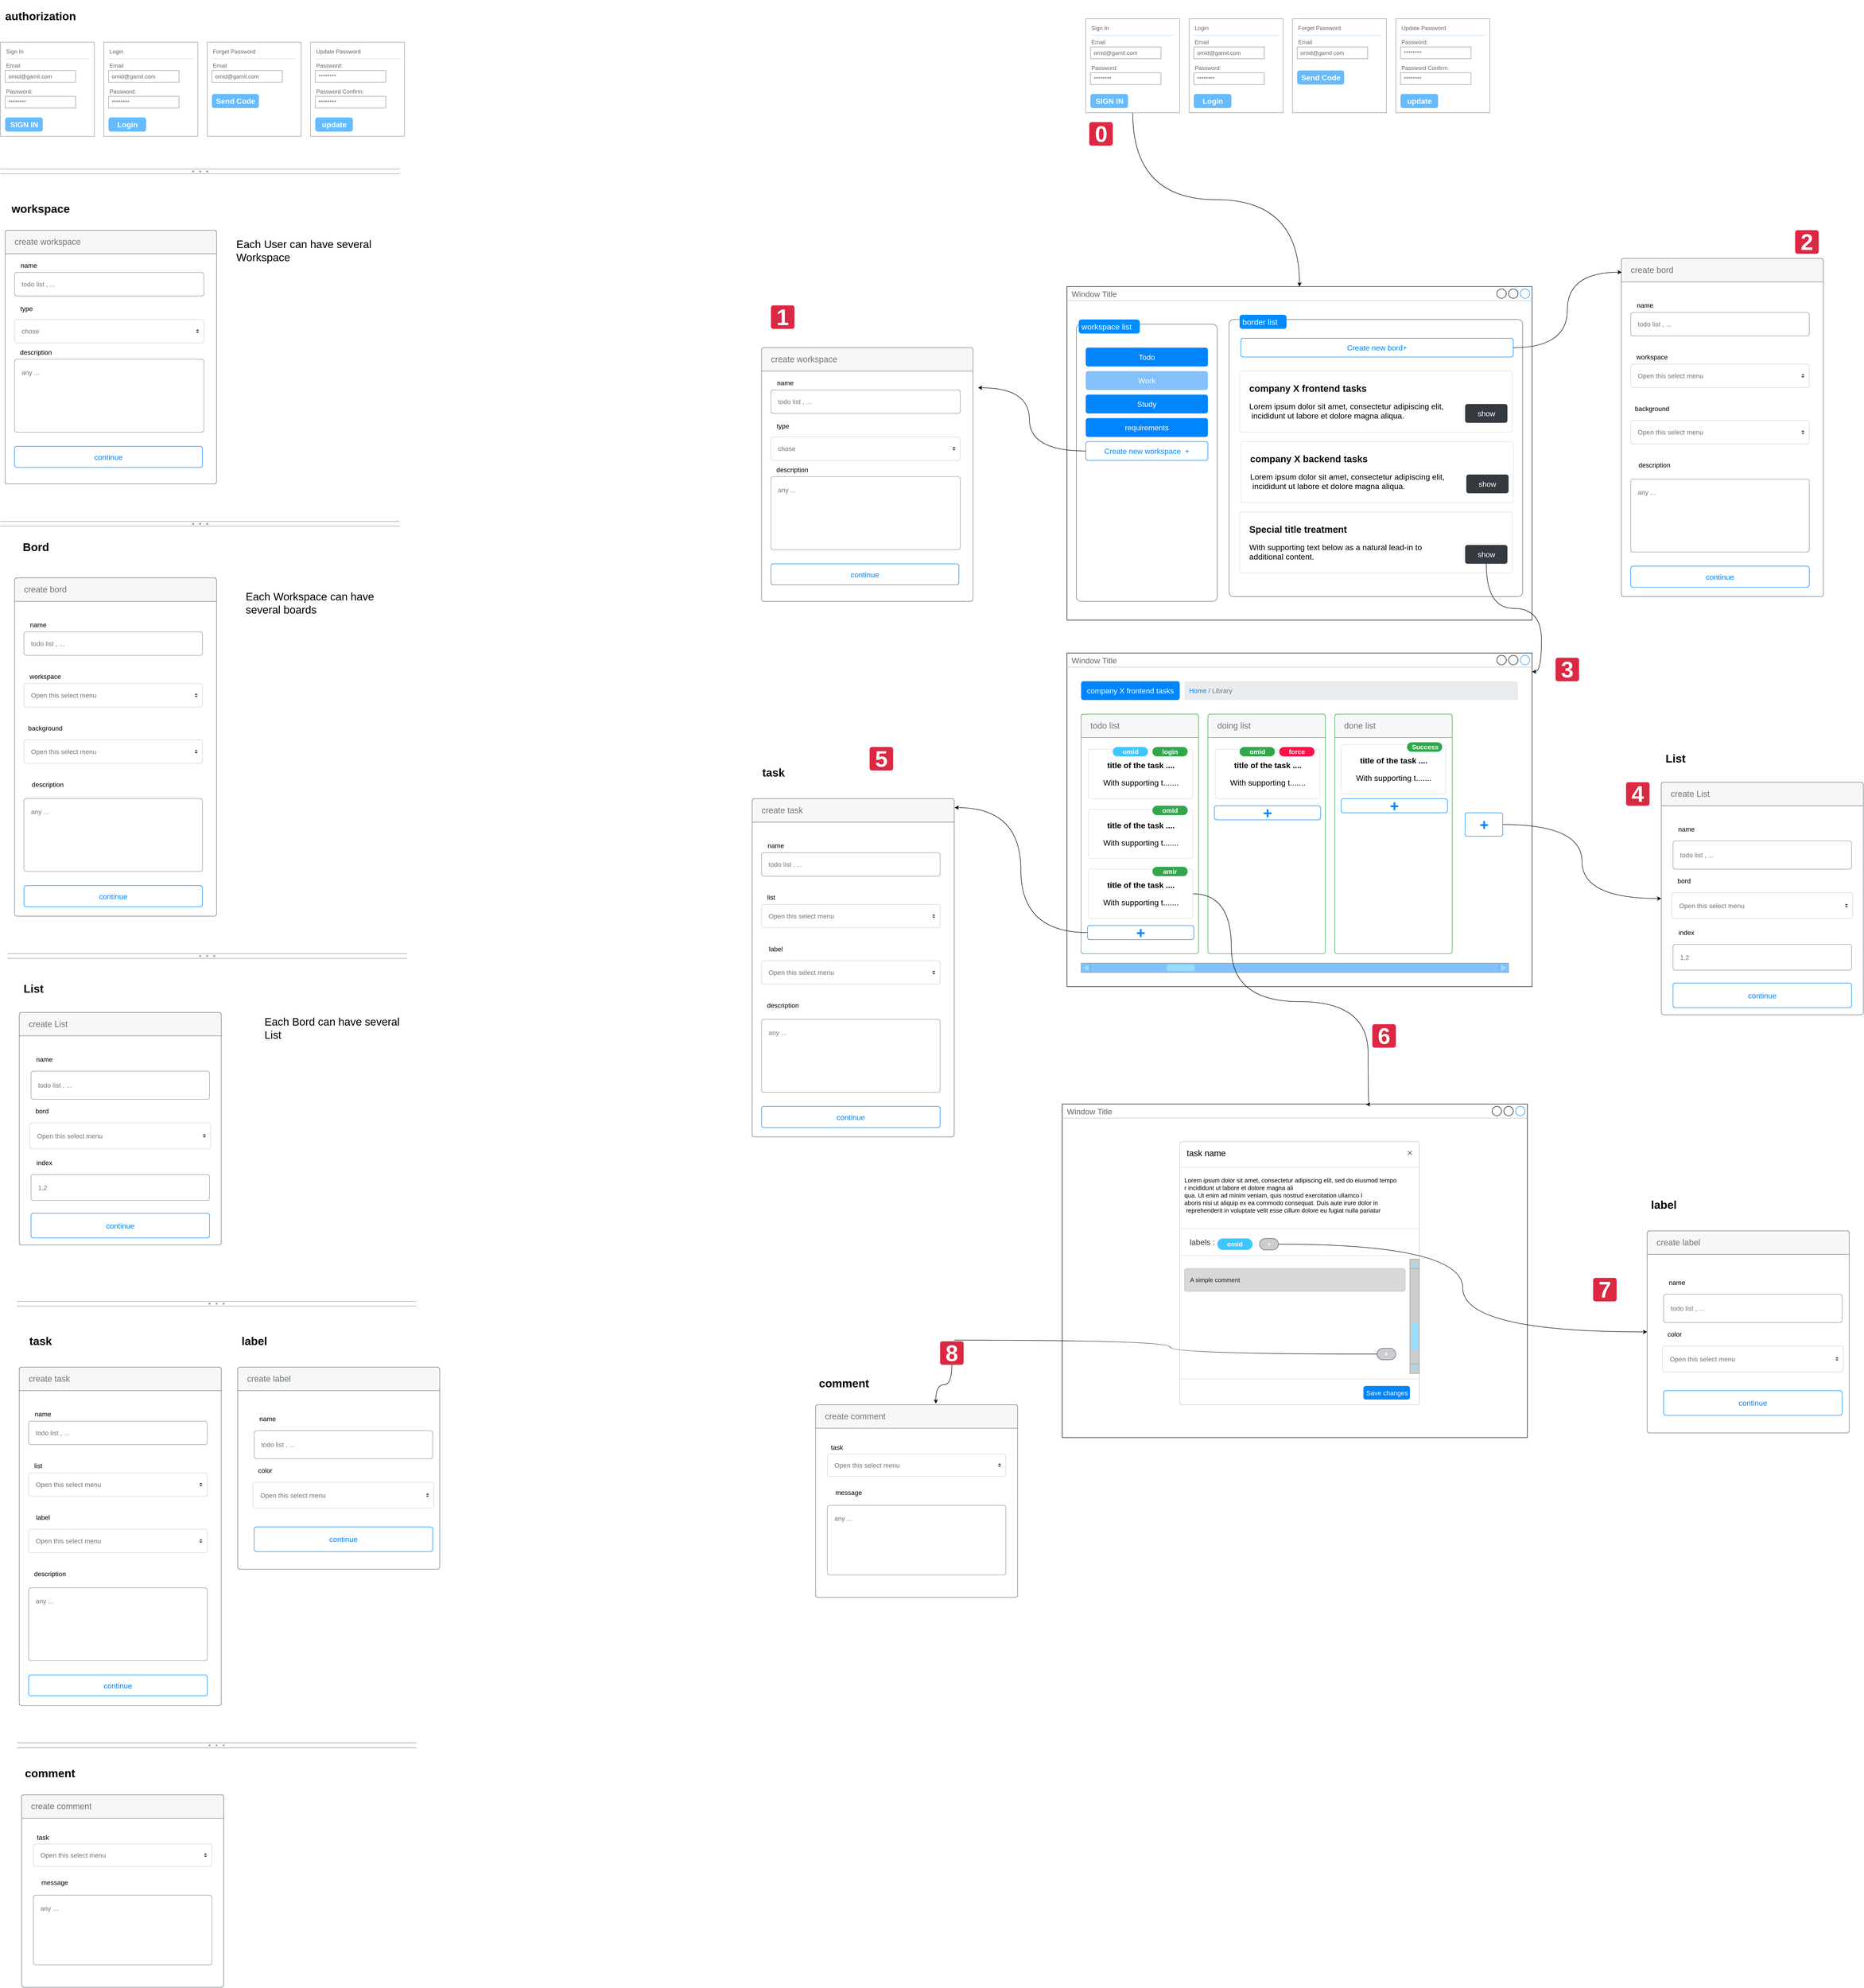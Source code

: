 <mxfile version="20.6.2" type="device"><diagram name="Page-1" id="03018318-947c-dd8e-b7a3-06fadd420f32"><mxGraphModel dx="20480" dy="12930" grid="1" gridSize="10" guides="1" tooltips="1" connect="1" arrows="1" fold="1" page="1" pageScale="1" pageWidth="1100" pageHeight="850" background="none" math="0" shadow="0"><root><mxCell id="0"/><mxCell id="1" parent="0"/><mxCell id="7oc-Hv2E798QIzrEz1_x-5" value="" style="strokeWidth=1;shadow=0;dashed=0;align=center;html=1;shape=mxgraph.mockup.forms.rrect;rSize=0;strokeColor=#999999;fillColor=#ffffff;" parent="1" vertex="1"><mxGeometry x="110" y="50" width="200" height="200" as="geometry"/></mxCell><mxCell id="7oc-Hv2E798QIzrEz1_x-6" value="Sign In" style="strokeWidth=1;shadow=0;dashed=0;align=center;html=1;shape=mxgraph.mockup.forms.anchor;fontSize=12;fontColor=#666666;align=left;resizeWidth=1;spacingLeft=0;" parent="7oc-Hv2E798QIzrEz1_x-5" vertex="1"><mxGeometry width="100" height="20" relative="1" as="geometry"><mxPoint x="10" y="10" as="offset"/></mxGeometry></mxCell><mxCell id="7oc-Hv2E798QIzrEz1_x-7" value="" style="shape=line;strokeColor=#ddeeff;strokeWidth=2;html=1;resizeWidth=1;" parent="7oc-Hv2E798QIzrEz1_x-5" vertex="1"><mxGeometry width="180" height="10" relative="1" as="geometry"><mxPoint x="10" y="30" as="offset"/></mxGeometry></mxCell><mxCell id="7oc-Hv2E798QIzrEz1_x-8" value="Email" style="strokeWidth=1;shadow=0;dashed=0;align=center;html=1;shape=mxgraph.mockup.forms.anchor;fontSize=12;fontColor=#666666;align=left;resizeWidth=1;spacingLeft=0;" parent="7oc-Hv2E798QIzrEz1_x-5" vertex="1"><mxGeometry width="100" height="20" relative="1" as="geometry"><mxPoint x="10" y="40" as="offset"/></mxGeometry></mxCell><mxCell id="7oc-Hv2E798QIzrEz1_x-9" value="omid@gamil.com" style="strokeWidth=1;shadow=0;dashed=0;align=center;html=1;shape=mxgraph.mockup.forms.rrect;rSize=0;strokeColor=#999999;fontColor=#666666;align=left;spacingLeft=5;resizeWidth=1;" parent="7oc-Hv2E798QIzrEz1_x-5" vertex="1"><mxGeometry width="150" height="25" relative="1" as="geometry"><mxPoint x="10" y="60" as="offset"/></mxGeometry></mxCell><mxCell id="7oc-Hv2E798QIzrEz1_x-10" value="Password:" style="strokeWidth=1;shadow=0;dashed=0;align=center;html=1;shape=mxgraph.mockup.forms.anchor;fontSize=12;fontColor=#666666;align=left;resizeWidth=1;spacingLeft=0;" parent="7oc-Hv2E798QIzrEz1_x-5" vertex="1"><mxGeometry width="100" height="20" relative="1" as="geometry"><mxPoint x="10" y="95" as="offset"/></mxGeometry></mxCell><mxCell id="7oc-Hv2E798QIzrEz1_x-11" value="********" style="strokeWidth=1;shadow=0;dashed=0;align=center;html=1;shape=mxgraph.mockup.forms.rrect;rSize=0;strokeColor=#999999;fontColor=#666666;align=left;spacingLeft=5;resizeWidth=1;" parent="7oc-Hv2E798QIzrEz1_x-5" vertex="1"><mxGeometry width="150" height="25" relative="1" as="geometry"><mxPoint x="10" y="115" as="offset"/></mxGeometry></mxCell><mxCell id="7oc-Hv2E798QIzrEz1_x-12" value="SIGN IN" style="strokeWidth=1;shadow=0;dashed=0;align=center;html=1;shape=mxgraph.mockup.forms.rrect;rSize=5;strokeColor=none;fontColor=#ffffff;fillColor=#66bbff;fontSize=16;fontStyle=1;" parent="7oc-Hv2E798QIzrEz1_x-5" vertex="1"><mxGeometry y="1" width="80" height="30" relative="1" as="geometry"><mxPoint x="10" y="-40" as="offset"/></mxGeometry></mxCell><mxCell id="7oc-Hv2E798QIzrEz1_x-17" value="" style="strokeWidth=1;shadow=0;dashed=0;align=center;html=1;shape=mxgraph.mockup.forms.rrect;rSize=0;strokeColor=#999999;fillColor=#ffffff;" parent="1" vertex="1"><mxGeometry x="330" y="50" width="200" height="200" as="geometry"/></mxCell><mxCell id="7oc-Hv2E798QIzrEz1_x-18" value="Login" style="strokeWidth=1;shadow=0;dashed=0;align=center;html=1;shape=mxgraph.mockup.forms.anchor;fontSize=12;fontColor=#666666;align=left;resizeWidth=1;spacingLeft=0;" parent="7oc-Hv2E798QIzrEz1_x-17" vertex="1"><mxGeometry width="100" height="20" relative="1" as="geometry"><mxPoint x="10" y="10" as="offset"/></mxGeometry></mxCell><mxCell id="7oc-Hv2E798QIzrEz1_x-19" value="" style="shape=line;strokeColor=#ddeeff;strokeWidth=2;html=1;resizeWidth=1;" parent="7oc-Hv2E798QIzrEz1_x-17" vertex="1"><mxGeometry width="180" height="10" relative="1" as="geometry"><mxPoint x="10" y="30" as="offset"/></mxGeometry></mxCell><mxCell id="7oc-Hv2E798QIzrEz1_x-20" value="Email" style="strokeWidth=1;shadow=0;dashed=0;align=center;html=1;shape=mxgraph.mockup.forms.anchor;fontSize=12;fontColor=#666666;align=left;resizeWidth=1;spacingLeft=0;" parent="7oc-Hv2E798QIzrEz1_x-17" vertex="1"><mxGeometry width="100" height="20" relative="1" as="geometry"><mxPoint x="10" y="40" as="offset"/></mxGeometry></mxCell><mxCell id="7oc-Hv2E798QIzrEz1_x-21" value="omid@gamil.com" style="strokeWidth=1;shadow=0;dashed=0;align=center;html=1;shape=mxgraph.mockup.forms.rrect;rSize=0;strokeColor=#999999;fontColor=#666666;align=left;spacingLeft=5;resizeWidth=1;" parent="7oc-Hv2E798QIzrEz1_x-17" vertex="1"><mxGeometry width="150" height="25" relative="1" as="geometry"><mxPoint x="10" y="60" as="offset"/></mxGeometry></mxCell><mxCell id="7oc-Hv2E798QIzrEz1_x-22" value="Password:" style="strokeWidth=1;shadow=0;dashed=0;align=center;html=1;shape=mxgraph.mockup.forms.anchor;fontSize=12;fontColor=#666666;align=left;resizeWidth=1;spacingLeft=0;" parent="7oc-Hv2E798QIzrEz1_x-17" vertex="1"><mxGeometry width="100" height="20" relative="1" as="geometry"><mxPoint x="10" y="95" as="offset"/></mxGeometry></mxCell><mxCell id="7oc-Hv2E798QIzrEz1_x-23" value="********" style="strokeWidth=1;shadow=0;dashed=0;align=center;html=1;shape=mxgraph.mockup.forms.rrect;rSize=0;strokeColor=#999999;fontColor=#666666;align=left;spacingLeft=5;resizeWidth=1;" parent="7oc-Hv2E798QIzrEz1_x-17" vertex="1"><mxGeometry width="150" height="25" relative="1" as="geometry"><mxPoint x="10" y="115" as="offset"/></mxGeometry></mxCell><mxCell id="7oc-Hv2E798QIzrEz1_x-24" value="Login" style="strokeWidth=1;shadow=0;dashed=0;align=center;html=1;shape=mxgraph.mockup.forms.rrect;rSize=5;strokeColor=none;fontColor=#ffffff;fillColor=#66bbff;fontSize=16;fontStyle=1;" parent="7oc-Hv2E798QIzrEz1_x-17" vertex="1"><mxGeometry y="1" width="80" height="30" relative="1" as="geometry"><mxPoint x="10" y="-40" as="offset"/></mxGeometry></mxCell><mxCell id="7oc-Hv2E798QIzrEz1_x-25" value="" style="strokeWidth=1;shadow=0;dashed=0;align=center;html=1;shape=mxgraph.mockup.forms.anchor;fontSize=12;fontColor=#9999ff;align=left;spacingLeft=0;fontStyle=4;resizeWidth=1;" parent="7oc-Hv2E798QIzrEz1_x-17" vertex="1"><mxGeometry y="1" width="150" height="20" relative="1" as="geometry"><mxPoint x="10" y="-110" as="offset"/></mxGeometry></mxCell><mxCell id="7oc-Hv2E798QIzrEz1_x-29" value="" style="strokeWidth=1;shadow=0;dashed=0;align=center;html=1;shape=mxgraph.mockup.forms.rrect;rSize=0;strokeColor=#999999;fillColor=#ffffff;" parent="1" vertex="1"><mxGeometry x="550" y="50" width="200" height="200" as="geometry"/></mxCell><mxCell id="7oc-Hv2E798QIzrEz1_x-30" value="Forget Password" style="strokeWidth=1;shadow=0;dashed=0;align=center;html=1;shape=mxgraph.mockup.forms.anchor;fontSize=12;fontColor=#666666;align=left;resizeWidth=1;spacingLeft=0;" parent="7oc-Hv2E798QIzrEz1_x-29" vertex="1"><mxGeometry width="100" height="20" relative="1" as="geometry"><mxPoint x="10" y="10" as="offset"/></mxGeometry></mxCell><mxCell id="7oc-Hv2E798QIzrEz1_x-31" value="" style="shape=line;strokeColor=#ddeeff;strokeWidth=2;html=1;resizeWidth=1;" parent="7oc-Hv2E798QIzrEz1_x-29" vertex="1"><mxGeometry width="180" height="10" relative="1" as="geometry"><mxPoint x="10" y="30" as="offset"/></mxGeometry></mxCell><mxCell id="7oc-Hv2E798QIzrEz1_x-32" value="Email" style="strokeWidth=1;shadow=0;dashed=0;align=center;html=1;shape=mxgraph.mockup.forms.anchor;fontSize=12;fontColor=#666666;align=left;resizeWidth=1;spacingLeft=0;" parent="7oc-Hv2E798QIzrEz1_x-29" vertex="1"><mxGeometry width="100" height="20" relative="1" as="geometry"><mxPoint x="10" y="40" as="offset"/></mxGeometry></mxCell><mxCell id="7oc-Hv2E798QIzrEz1_x-33" value="omid@gamil.com" style="strokeWidth=1;shadow=0;dashed=0;align=center;html=1;shape=mxgraph.mockup.forms.rrect;rSize=0;strokeColor=#999999;fontColor=#666666;align=left;spacingLeft=5;resizeWidth=1;" parent="7oc-Hv2E798QIzrEz1_x-29" vertex="1"><mxGeometry width="150" height="25" relative="1" as="geometry"><mxPoint x="10" y="60" as="offset"/></mxGeometry></mxCell><mxCell id="7oc-Hv2E798QIzrEz1_x-39" value="Send Code" style="strokeWidth=1;shadow=0;dashed=0;align=center;html=1;shape=mxgraph.mockup.forms.rrect;rSize=5;strokeColor=none;fontColor=#ffffff;fillColor=#66bbff;fontSize=16;fontStyle=1;" parent="7oc-Hv2E798QIzrEz1_x-29" vertex="1"><mxGeometry y="1" width="100" height="30" relative="1" as="geometry"><mxPoint x="10" y="-90" as="offset"/></mxGeometry></mxCell><mxCell id="7oc-Hv2E798QIzrEz1_x-54" value="" style="strokeWidth=1;shadow=0;dashed=0;align=center;html=1;shape=mxgraph.mockup.forms.rrect;rSize=0;strokeColor=#999999;fillColor=#ffffff;" parent="1" vertex="1"><mxGeometry x="770" y="50" width="200" height="200" as="geometry"/></mxCell><mxCell id="7oc-Hv2E798QIzrEz1_x-55" value="Update Password" style="strokeWidth=1;shadow=0;dashed=0;align=center;html=1;shape=mxgraph.mockup.forms.anchor;fontSize=12;fontColor=#666666;align=left;resizeWidth=1;spacingLeft=0;" parent="7oc-Hv2E798QIzrEz1_x-54" vertex="1"><mxGeometry width="100" height="20" relative="1" as="geometry"><mxPoint x="10" y="10" as="offset"/></mxGeometry></mxCell><mxCell id="7oc-Hv2E798QIzrEz1_x-56" value="" style="shape=line;strokeColor=#ddeeff;strokeWidth=2;html=1;resizeWidth=1;" parent="7oc-Hv2E798QIzrEz1_x-54" vertex="1"><mxGeometry width="180" height="10" relative="1" as="geometry"><mxPoint x="10" y="30" as="offset"/></mxGeometry></mxCell><mxCell id="7oc-Hv2E798QIzrEz1_x-59" value="Password Confirm:" style="strokeWidth=1;shadow=0;dashed=0;align=center;html=1;shape=mxgraph.mockup.forms.anchor;fontSize=12;fontColor=#666666;align=left;resizeWidth=1;spacingLeft=0;" parent="7oc-Hv2E798QIzrEz1_x-54" vertex="1"><mxGeometry width="100" height="20" relative="1" as="geometry"><mxPoint x="10" y="95" as="offset"/></mxGeometry></mxCell><mxCell id="7oc-Hv2E798QIzrEz1_x-60" value="********" style="strokeWidth=1;shadow=0;dashed=0;align=center;html=1;shape=mxgraph.mockup.forms.rrect;rSize=0;strokeColor=#999999;fontColor=#666666;align=left;spacingLeft=5;resizeWidth=1;" parent="7oc-Hv2E798QIzrEz1_x-54" vertex="1"><mxGeometry width="150" height="25" relative="1" as="geometry"><mxPoint x="10" y="115" as="offset"/></mxGeometry></mxCell><mxCell id="7oc-Hv2E798QIzrEz1_x-61" value="update" style="strokeWidth=1;shadow=0;dashed=0;align=center;html=1;shape=mxgraph.mockup.forms.rrect;rSize=5;strokeColor=none;fontColor=#ffffff;fillColor=#66bbff;fontSize=16;fontStyle=1;" parent="7oc-Hv2E798QIzrEz1_x-54" vertex="1"><mxGeometry y="1" width="80" height="30" relative="1" as="geometry"><mxPoint x="10" y="-40" as="offset"/></mxGeometry></mxCell><mxCell id="7oc-Hv2E798QIzrEz1_x-62" value="" style="strokeWidth=1;shadow=0;dashed=0;align=center;html=1;shape=mxgraph.mockup.forms.anchor;fontSize=12;fontColor=#9999ff;align=left;spacingLeft=0;fontStyle=4;resizeWidth=1;" parent="7oc-Hv2E798QIzrEz1_x-54" vertex="1"><mxGeometry y="1" width="150" height="20" relative="1" as="geometry"><mxPoint x="10" y="-110" as="offset"/></mxGeometry></mxCell><mxCell id="7oc-Hv2E798QIzrEz1_x-63" value="Password:" style="strokeWidth=1;shadow=0;dashed=0;align=center;html=1;shape=mxgraph.mockup.forms.anchor;fontSize=12;fontColor=#666666;align=left;resizeWidth=1;spacingLeft=0;" parent="7oc-Hv2E798QIzrEz1_x-54" vertex="1"><mxGeometry x="10" y="40" width="100" height="20" as="geometry"/></mxCell><mxCell id="7oc-Hv2E798QIzrEz1_x-64" value="********" style="strokeWidth=1;shadow=0;dashed=0;align=center;html=1;shape=mxgraph.mockup.forms.rrect;rSize=0;strokeColor=#999999;fontColor=#666666;align=left;spacingLeft=5;resizeWidth=1;" parent="7oc-Hv2E798QIzrEz1_x-54" vertex="1"><mxGeometry x="10" y="60" width="150" height="25" as="geometry"/></mxCell><mxCell id="7oc-Hv2E798QIzrEz1_x-67" value="" style="verticalLabelPosition=bottom;shadow=0;dashed=0;align=center;html=1;verticalAlign=top;strokeWidth=1;shape=mxgraph.mockup.forms.splitter;strokeColor=#999999;" parent="1" vertex="1"><mxGeometry x="110" y="320" width="850" height="10" as="geometry"/></mxCell><mxCell id="7oc-Hv2E798QIzrEz1_x-68" value="&lt;h1&gt;&lt;span style=&quot;&quot;&gt;authorization&lt;/span&gt;&lt;/h1&gt;" style="text;html=1;align=center;verticalAlign=middle;resizable=0;points=[];autosize=1;strokeColor=none;fillColor=none;" parent="1" vertex="1"><mxGeometry x="110" y="-40" width="170" height="70" as="geometry"/></mxCell><mxCell id="7oc-Hv2E798QIzrEz1_x-69" value="&lt;h1&gt;&lt;span style=&quot;&quot;&gt;workspace&lt;/span&gt;&lt;/h1&gt;" style="text;html=1;align=center;verticalAlign=middle;resizable=0;points=[];autosize=1;strokeColor=none;fillColor=none;" parent="1" vertex="1"><mxGeometry x="120" y="370" width="150" height="70" as="geometry"/></mxCell><mxCell id="7oc-Hv2E798QIzrEz1_x-85" value="&lt;br style=&quot;font-size: 14px&quot;&gt;" style="html=1;shadow=0;dashed=0;shape=mxgraph.bootstrap.rrect;rSize=5;strokeColor=#6C767D;html=1;whiteSpace=wrap;fillColor=#ffffff;fontColor=#6C767D;verticalAlign=bottom;align=left;spacing=20;spacingBottom=0;fontSize=14;" parent="1" vertex="1"><mxGeometry x="120" y="450" width="450" height="540" as="geometry"/></mxCell><mxCell id="7oc-Hv2E798QIzrEz1_x-86" value="create workspace" style="html=1;shadow=0;dashed=0;shape=mxgraph.bootstrap.topButton;rSize=5;perimeter=none;whiteSpace=wrap;fillColor=#F7F7F7;strokeColor=#6C767D;fontColor=#6C767D;resizeWidth=1;fontSize=18;align=left;spacing=20;" parent="7oc-Hv2E798QIzrEz1_x-85" vertex="1"><mxGeometry width="450" height="50" relative="1" as="geometry"/></mxCell><mxCell id="7oc-Hv2E798QIzrEz1_x-97" value="continue" style="html=1;shadow=0;dashed=0;shape=mxgraph.bootstrap.rrect;rSize=5;strokeColor=#0085FC;strokeWidth=1;fillColor=none;fontColor=#0085FC;whiteSpace=wrap;align=center;verticalAlign=middle;spacingLeft=0;fontStyle=0;fontSize=16;spacing=5;" parent="7oc-Hv2E798QIzrEz1_x-85" vertex="1"><mxGeometry x="20" y="460" width="400" height="45" as="geometry"/></mxCell><mxCell id="7oc-Hv2E798QIzrEz1_x-110" value="todo list , ..." style="html=1;shadow=0;dashed=0;shape=mxgraph.bootstrap.rrect;rSize=5;strokeColor=#999999;fillColor=#ffffff;fontColor=#777777;whiteSpace=wrap;align=left;verticalAlign=middle;fontStyle=0;fontSize=14;spacing=15;" parent="7oc-Hv2E798QIzrEz1_x-85" vertex="1"><mxGeometry x="20" y="90" width="403" height="50" as="geometry"/></mxCell><mxCell id="7oc-Hv2E798QIzrEz1_x-111" value="type" style="text;html=1;align=center;verticalAlign=middle;resizable=0;points=[];autosize=1;strokeColor=none;fillColor=none;fontSize=14;fontStyle=0" parent="7oc-Hv2E798QIzrEz1_x-85" vertex="1"><mxGeometry x="20" y="152.308" width="50" height="30" as="geometry"/></mxCell><mxCell id="7oc-Hv2E798QIzrEz1_x-112" value="any ..." style="html=1;shadow=0;dashed=0;shape=mxgraph.bootstrap.rrect;rSize=5;strokeColor=#999999;fillColor=#ffffff;fontColor=#777777;whiteSpace=wrap;align=left;verticalAlign=top;fontStyle=0;fontSize=14;spacing=15;" parent="7oc-Hv2E798QIzrEz1_x-85" vertex="1"><mxGeometry x="20" y="274.62" width="403" height="155.38" as="geometry"/></mxCell><mxCell id="7oc-Hv2E798QIzrEz1_x-113" value="description" style="text;html=1;align=center;verticalAlign=middle;resizable=0;points=[];autosize=1;strokeColor=none;fillColor=none;fontSize=14;fontStyle=0" parent="7oc-Hv2E798QIzrEz1_x-85" vertex="1"><mxGeometry x="20" y="244.616" width="90" height="30" as="geometry"/></mxCell><mxCell id="7oc-Hv2E798QIzrEz1_x-114" value="chose&amp;nbsp;" style="html=1;shadow=0;dashed=0;shape=mxgraph.bootstrap.rrect;rSize=5;fillColor=#ffffff;strokeColor=#CED4DA;align=left;spacing=15;fontSize=14;fontColor=#6C767D;" parent="7oc-Hv2E798QIzrEz1_x-85" vertex="1"><mxGeometry x="20" y="190" width="403" height="50" as="geometry"/></mxCell><mxCell id="7oc-Hv2E798QIzrEz1_x-115" value="" style="shape=triangle;direction=south;fillColor=#343A40;strokeColor=none;perimeter=none;fontSize=14;" parent="7oc-Hv2E798QIzrEz1_x-114" vertex="1"><mxGeometry x="1" y="0.5" width="7" height="3" relative="1" as="geometry"><mxPoint x="-17" y="1" as="offset"/></mxGeometry></mxCell><mxCell id="7oc-Hv2E798QIzrEz1_x-116" value="" style="shape=triangle;direction=north;fillColor=#343A40;strokeColor=none;perimeter=none;fontSize=14;" parent="7oc-Hv2E798QIzrEz1_x-114" vertex="1"><mxGeometry x="1" y="0.5" width="7" height="3" relative="1" as="geometry"><mxPoint x="-17" y="-4" as="offset"/></mxGeometry></mxCell><mxCell id="7oc-Hv2E798QIzrEz1_x-117" value="todo list , ..." style="html=1;shadow=0;dashed=0;shape=mxgraph.bootstrap.rrect;rSize=5;strokeColor=#999999;fillColor=#ffffff;fontColor=#777777;whiteSpace=wrap;align=left;verticalAlign=middle;fontStyle=0;fontSize=14;spacing=15;" parent="7oc-Hv2E798QIzrEz1_x-114" vertex="1"><mxGeometry y="-100" width="403" height="50" as="geometry"/></mxCell><mxCell id="7oc-Hv2E798QIzrEz1_x-118" value="name" style="text;html=1;align=center;verticalAlign=middle;resizable=0;points=[];autosize=1;strokeColor=none;fillColor=none;fontSize=14;fontStyle=0" parent="7oc-Hv2E798QIzrEz1_x-114" vertex="1"><mxGeometry y="-129.999" width="60" height="30" as="geometry"/></mxCell><mxCell id="7oc-Hv2E798QIzrEz1_x-121" value="&lt;h1&gt;&lt;span style=&quot;&quot;&gt;Bord&lt;/span&gt;&lt;/h1&gt;" style="text;html=1;align=center;verticalAlign=middle;resizable=0;points=[];autosize=1;strokeColor=none;fillColor=none;" parent="1" vertex="1"><mxGeometry x="145" y="1090" width="80" height="70" as="geometry"/></mxCell><mxCell id="7oc-Hv2E798QIzrEz1_x-122" value="" style="verticalLabelPosition=bottom;shadow=0;dashed=0;align=center;html=1;verticalAlign=top;strokeWidth=1;shape=mxgraph.mockup.forms.splitter;strokeColor=#999999;" parent="1" vertex="1"><mxGeometry x="110" y="1070" width="850" height="10" as="geometry"/></mxCell><mxCell id="7oc-Hv2E798QIzrEz1_x-124" value="&lt;br style=&quot;font-size: 14px&quot;&gt;" style="html=1;shadow=0;dashed=0;shape=mxgraph.bootstrap.rrect;rSize=5;strokeColor=#6C767D;html=1;whiteSpace=wrap;fillColor=#ffffff;fontColor=#6C767D;verticalAlign=bottom;align=left;spacing=20;spacingBottom=0;fontSize=14;" parent="1" vertex="1"><mxGeometry x="140" y="1190" width="430" height="720" as="geometry"/></mxCell><mxCell id="7oc-Hv2E798QIzrEz1_x-125" value="create bord" style="html=1;shadow=0;dashed=0;shape=mxgraph.bootstrap.topButton;rSize=5;perimeter=none;whiteSpace=wrap;fillColor=#F7F7F7;strokeColor=#6C767D;fontColor=#6C767D;resizeWidth=1;fontSize=18;align=left;spacing=20;" parent="7oc-Hv2E798QIzrEz1_x-124" vertex="1"><mxGeometry width="430.0" height="50" relative="1" as="geometry"/></mxCell><mxCell id="7oc-Hv2E798QIzrEz1_x-136" value="continue" style="html=1;shadow=0;dashed=0;shape=mxgraph.bootstrap.rrect;rSize=5;strokeColor=#0085FC;strokeWidth=1;fillColor=none;fontColor=#0085FC;whiteSpace=wrap;align=center;verticalAlign=middle;spacingLeft=0;fontStyle=0;fontSize=16;spacing=5;" parent="7oc-Hv2E798QIzrEz1_x-124" vertex="1"><mxGeometry x="20" y="655" width="380" height="45" as="geometry"/></mxCell><mxCell id="7oc-Hv2E798QIzrEz1_x-137" value="any ..." style="html=1;shadow=0;dashed=0;shape=mxgraph.bootstrap.rrect;rSize=5;strokeColor=#999999;fillColor=#ffffff;fontColor=#777777;whiteSpace=wrap;align=left;verticalAlign=top;fontStyle=0;fontSize=14;spacing=15;" parent="7oc-Hv2E798QIzrEz1_x-124" vertex="1"><mxGeometry x="20" y="469.62" width="380" height="155.38" as="geometry"/></mxCell><mxCell id="7oc-Hv2E798QIzrEz1_x-140" value="todo list , ..." style="html=1;shadow=0;dashed=0;shape=mxgraph.bootstrap.rrect;rSize=5;strokeColor=#999999;fillColor=#ffffff;fontColor=#777777;whiteSpace=wrap;align=left;verticalAlign=middle;fontStyle=0;fontSize=14;spacing=15;" parent="7oc-Hv2E798QIzrEz1_x-124" vertex="1"><mxGeometry x="20" y="115" width="380" height="50" as="geometry"/></mxCell><mxCell id="7oc-Hv2E798QIzrEz1_x-141" value="workspace" style="text;html=1;align=center;verticalAlign=middle;resizable=0;points=[];autosize=1;strokeColor=none;fillColor=none;fontSize=14;fontStyle=0" parent="7oc-Hv2E798QIzrEz1_x-124" vertex="1"><mxGeometry x="20" y="194.998" width="90" height="30" as="geometry"/></mxCell><mxCell id="7oc-Hv2E798QIzrEz1_x-142" value="description" style="text;html=1;align=center;verticalAlign=middle;resizable=0;points=[];autosize=1;strokeColor=none;fillColor=none;fontSize=14;fontStyle=0" parent="7oc-Hv2E798QIzrEz1_x-124" vertex="1"><mxGeometry x="25" y="424.996" width="90" height="30" as="geometry"/></mxCell><mxCell id="7oc-Hv2E798QIzrEz1_x-148" value="background" style="text;html=1;align=center;verticalAlign=middle;resizable=0;points=[];autosize=1;strokeColor=none;fillColor=none;fontSize=14;fontStyle=0" parent="7oc-Hv2E798QIzrEz1_x-124" vertex="1"><mxGeometry x="15" y="304.998" width="100" height="30" as="geometry"/></mxCell><mxCell id="7oc-Hv2E798QIzrEz1_x-176" value="Open this select menu" style="html=1;shadow=0;dashed=0;shape=mxgraph.bootstrap.rrect;rSize=5;fillColor=#ffffff;strokeColor=#CED4DA;align=left;spacing=15;fontSize=14;fontColor=#6C767D;" parent="7oc-Hv2E798QIzrEz1_x-124" vertex="1"><mxGeometry x="20" y="225" width="380" height="50" as="geometry"/></mxCell><mxCell id="7oc-Hv2E798QIzrEz1_x-177" value="" style="shape=triangle;direction=south;fillColor=#343A40;strokeColor=none;perimeter=none;fontSize=14;" parent="7oc-Hv2E798QIzrEz1_x-176" vertex="1"><mxGeometry x="1" y="0.5" width="7" height="3" relative="1" as="geometry"><mxPoint x="-17" y="1" as="offset"/></mxGeometry></mxCell><mxCell id="7oc-Hv2E798QIzrEz1_x-178" value="" style="shape=triangle;direction=north;fillColor=#343A40;strokeColor=none;perimeter=none;fontSize=14;" parent="7oc-Hv2E798QIzrEz1_x-176" vertex="1"><mxGeometry x="1" y="0.5" width="7" height="3" relative="1" as="geometry"><mxPoint x="-17" y="-4" as="offset"/></mxGeometry></mxCell><mxCell id="7oc-Hv2E798QIzrEz1_x-179" value="name" style="text;html=1;align=center;verticalAlign=middle;resizable=0;points=[];autosize=1;strokeColor=none;fillColor=none;fontSize=14;fontStyle=0" parent="7oc-Hv2E798QIzrEz1_x-124" vertex="1"><mxGeometry x="20" y="84.998" width="60" height="30" as="geometry"/></mxCell><mxCell id="7oc-Hv2E798QIzrEz1_x-181" value="Open this select menu" style="html=1;shadow=0;dashed=0;shape=mxgraph.bootstrap.rrect;rSize=5;fillColor=#ffffff;strokeColor=#CED4DA;align=left;spacing=15;fontSize=14;fontColor=#6C767D;" parent="7oc-Hv2E798QIzrEz1_x-124" vertex="1"><mxGeometry x="20" y="345" width="380" height="50" as="geometry"/></mxCell><mxCell id="7oc-Hv2E798QIzrEz1_x-182" value="" style="shape=triangle;direction=south;fillColor=#343A40;strokeColor=none;perimeter=none;fontSize=14;" parent="7oc-Hv2E798QIzrEz1_x-181" vertex="1"><mxGeometry x="1" y="0.5" width="7" height="3" relative="1" as="geometry"><mxPoint x="-17" y="1" as="offset"/></mxGeometry></mxCell><mxCell id="7oc-Hv2E798QIzrEz1_x-183" value="" style="shape=triangle;direction=north;fillColor=#343A40;strokeColor=none;perimeter=none;fontSize=14;" parent="7oc-Hv2E798QIzrEz1_x-181" vertex="1"><mxGeometry x="1" y="0.5" width="7" height="3" relative="1" as="geometry"><mxPoint x="-17" y="-4" as="offset"/></mxGeometry></mxCell><mxCell id="7oc-Hv2E798QIzrEz1_x-199" value="" style="verticalLabelPosition=bottom;shadow=0;dashed=0;align=center;html=1;verticalAlign=top;strokeWidth=1;shape=mxgraph.mockup.forms.splitter;strokeColor=#999999;" parent="1" vertex="1"><mxGeometry x="125" y="1990" width="850" height="10" as="geometry"/></mxCell><mxCell id="7oc-Hv2E798QIzrEz1_x-200" value="Each Workspace can have several boards" style="text;whiteSpace=wrap;html=1;fontSize=23;" parent="1" vertex="1"><mxGeometry x="630" y="1210" width="300" height="40" as="geometry"/></mxCell><mxCell id="7oc-Hv2E798QIzrEz1_x-201" value="Each User can have several Workspace" style="text;whiteSpace=wrap;html=1;fontSize=23;" parent="1" vertex="1"><mxGeometry x="610" y="460" width="300" height="40" as="geometry"/></mxCell><mxCell id="7oc-Hv2E798QIzrEz1_x-203" value="&lt;br style=&quot;font-size: 14px&quot;&gt;" style="html=1;shadow=0;dashed=0;shape=mxgraph.bootstrap.rrect;rSize=5;strokeColor=#6C767D;html=1;whiteSpace=wrap;fillColor=#ffffff;fontColor=#6C767D;verticalAlign=bottom;align=left;spacing=20;spacingBottom=0;fontSize=14;" parent="1" vertex="1"><mxGeometry x="150" y="2115" width="430" height="495" as="geometry"/></mxCell><mxCell id="7oc-Hv2E798QIzrEz1_x-204" value="create List" style="html=1;shadow=0;dashed=0;shape=mxgraph.bootstrap.topButton;rSize=5;perimeter=none;whiteSpace=wrap;fillColor=#F7F7F7;strokeColor=#6C767D;fontColor=#6C767D;resizeWidth=1;fontSize=18;align=left;spacing=20;" parent="7oc-Hv2E798QIzrEz1_x-203" vertex="1"><mxGeometry width="430.0" height="50" relative="1" as="geometry"/></mxCell><mxCell id="7oc-Hv2E798QIzrEz1_x-241" value="index" style="text;html=1;align=center;verticalAlign=middle;resizable=0;points=[];autosize=1;strokeColor=none;fillColor=none;fontSize=14;fontStyle=0" parent="7oc-Hv2E798QIzrEz1_x-203" vertex="1"><mxGeometry x="22.5" y="305.004" width="60" height="30" as="geometry"/></mxCell><mxCell id="7oc-Hv2E798QIzrEz1_x-240" value="continue" style="html=1;shadow=0;dashed=0;shape=mxgraph.bootstrap.rrect;rSize=5;strokeColor=#0085FC;strokeWidth=1;fillColor=none;fontColor=#0085FC;whiteSpace=wrap;align=center;verticalAlign=middle;spacingLeft=0;fontStyle=0;fontSize=16;spacing=5;" parent="7oc-Hv2E798QIzrEz1_x-203" vertex="1"><mxGeometry x="25" y="427.33" width="380" height="52.67" as="geometry"/></mxCell><mxCell id="7oc-Hv2E798QIzrEz1_x-242" value="1,2" style="html=1;shadow=0;dashed=0;shape=mxgraph.bootstrap.rrect;rSize=5;strokeColor=#999999;fillColor=#ffffff;fontColor=#777777;whiteSpace=wrap;align=left;verticalAlign=middle;fontStyle=0;fontSize=14;spacing=15;" parent="7oc-Hv2E798QIzrEz1_x-203" vertex="1"><mxGeometry x="25" y="345" width="380" height="55" as="geometry"/></mxCell><mxCell id="7oc-Hv2E798QIzrEz1_x-237" value="Open this select menu" style="html=1;shadow=0;dashed=0;shape=mxgraph.bootstrap.rrect;rSize=5;fillColor=#ffffff;strokeColor=#CED4DA;align=left;spacing=15;fontSize=14;fontColor=#6C767D;" parent="7oc-Hv2E798QIzrEz1_x-203" vertex="1"><mxGeometry x="22.5" y="235" width="385" height="55" as="geometry"/></mxCell><mxCell id="7oc-Hv2E798QIzrEz1_x-238" value="" style="shape=triangle;direction=south;fillColor=#343A40;strokeColor=none;perimeter=none;fontSize=14;" parent="7oc-Hv2E798QIzrEz1_x-237" vertex="1"><mxGeometry x="1" y="0.5" width="7" height="3" relative="1" as="geometry"><mxPoint x="-17" y="1" as="offset"/></mxGeometry></mxCell><mxCell id="7oc-Hv2E798QIzrEz1_x-239" value="" style="shape=triangle;direction=north;fillColor=#343A40;strokeColor=none;perimeter=none;fontSize=14;" parent="7oc-Hv2E798QIzrEz1_x-237" vertex="1"><mxGeometry x="1" y="0.5" width="7" height="3" relative="1" as="geometry"><mxPoint x="-17" y="-4" as="offset"/></mxGeometry></mxCell><mxCell id="7oc-Hv2E798QIzrEz1_x-235" value="todo list , ..." style="html=1;shadow=0;dashed=0;shape=mxgraph.bootstrap.rrect;rSize=5;strokeColor=#999999;fillColor=#ffffff;fontColor=#777777;whiteSpace=wrap;align=left;verticalAlign=middle;fontStyle=0;fontSize=14;spacing=15;" parent="7oc-Hv2E798QIzrEz1_x-203" vertex="1"><mxGeometry x="25" y="125" width="380" height="60" as="geometry"/></mxCell><mxCell id="7oc-Hv2E798QIzrEz1_x-236" value="bord" style="text;html=1;align=center;verticalAlign=middle;resizable=0;points=[];autosize=1;strokeColor=none;fillColor=none;fontSize=14;fontStyle=0" parent="7oc-Hv2E798QIzrEz1_x-203" vertex="1"><mxGeometry x="22.5" y="194.995" width="50" height="30" as="geometry"/></mxCell><mxCell id="7oc-Hv2E798QIzrEz1_x-234" value="name" style="text;html=1;align=center;verticalAlign=middle;resizable=0;points=[];autosize=1;strokeColor=none;fillColor=none;fontSize=14;fontStyle=0" parent="7oc-Hv2E798QIzrEz1_x-203" vertex="1"><mxGeometry x="22.5" y="85.004" width="60" height="30" as="geometry"/></mxCell><mxCell id="7oc-Hv2E798QIzrEz1_x-218" value="&lt;h1&gt;&lt;span style=&quot;&quot;&gt;List&lt;/span&gt;&lt;/h1&gt;" style="text;html=1;align=center;verticalAlign=middle;resizable=0;points=[];autosize=1;strokeColor=none;fillColor=none;" parent="1" vertex="1"><mxGeometry x="145" y="2030" width="70" height="70" as="geometry"/></mxCell><mxCell id="7oc-Hv2E798QIzrEz1_x-219" value="Each Bord can have several List&lt;br&gt;" style="text;whiteSpace=wrap;html=1;fontSize=23;" parent="1" vertex="1"><mxGeometry x="670" y="2115" width="300" height="40" as="geometry"/></mxCell><mxCell id="7oc-Hv2E798QIzrEz1_x-220" value="" style="verticalLabelPosition=bottom;shadow=0;dashed=0;align=center;html=1;verticalAlign=top;strokeWidth=1;shape=mxgraph.mockup.forms.splitter;strokeColor=#999999;" parent="1" vertex="1"><mxGeometry x="145" y="2730" width="850" height="10" as="geometry"/></mxCell><mxCell id="7oc-Hv2E798QIzrEz1_x-243" value="&lt;h1&gt;&lt;span style=&quot;&quot;&gt;task&lt;/span&gt;&lt;/h1&gt;" style="text;html=1;align=center;verticalAlign=middle;resizable=0;points=[];autosize=1;strokeColor=none;fillColor=none;" parent="1" vertex="1"><mxGeometry x="160" y="2780" width="70" height="70" as="geometry"/></mxCell><mxCell id="7oc-Hv2E798QIzrEz1_x-244" value="&lt;br style=&quot;font-size: 14px&quot;&gt;" style="html=1;shadow=0;dashed=0;shape=mxgraph.bootstrap.rrect;rSize=5;strokeColor=#6C767D;html=1;whiteSpace=wrap;fillColor=#ffffff;fontColor=#6C767D;verticalAlign=bottom;align=left;spacing=20;spacingBottom=0;fontSize=14;" parent="1" vertex="1"><mxGeometry x="150" y="2870" width="430" height="720" as="geometry"/></mxCell><mxCell id="7oc-Hv2E798QIzrEz1_x-245" value="create task" style="html=1;shadow=0;dashed=0;shape=mxgraph.bootstrap.topButton;rSize=5;perimeter=none;whiteSpace=wrap;fillColor=#F7F7F7;strokeColor=#6C767D;fontColor=#6C767D;resizeWidth=1;fontSize=18;align=left;spacing=20;" parent="7oc-Hv2E798QIzrEz1_x-244" vertex="1"><mxGeometry width="430.0" height="50" relative="1" as="geometry"/></mxCell><mxCell id="7oc-Hv2E798QIzrEz1_x-246" value="continue" style="html=1;shadow=0;dashed=0;shape=mxgraph.bootstrap.rrect;rSize=5;strokeColor=#0085FC;strokeWidth=1;fillColor=none;fontColor=#0085FC;whiteSpace=wrap;align=center;verticalAlign=middle;spacingLeft=0;fontStyle=0;fontSize=16;spacing=5;" parent="7oc-Hv2E798QIzrEz1_x-244" vertex="1"><mxGeometry x="20" y="655" width="380" height="45" as="geometry"/></mxCell><mxCell id="7oc-Hv2E798QIzrEz1_x-247" value="any ..." style="html=1;shadow=0;dashed=0;shape=mxgraph.bootstrap.rrect;rSize=5;strokeColor=#999999;fillColor=#ffffff;fontColor=#777777;whiteSpace=wrap;align=left;verticalAlign=top;fontStyle=0;fontSize=14;spacing=15;" parent="7oc-Hv2E798QIzrEz1_x-244" vertex="1"><mxGeometry x="20" y="469.62" width="380" height="155.38" as="geometry"/></mxCell><mxCell id="7oc-Hv2E798QIzrEz1_x-248" value="todo list , ..." style="html=1;shadow=0;dashed=0;shape=mxgraph.bootstrap.rrect;rSize=5;strokeColor=#999999;fillColor=#ffffff;fontColor=#777777;whiteSpace=wrap;align=left;verticalAlign=middle;fontStyle=0;fontSize=14;spacing=15;" parent="7oc-Hv2E798QIzrEz1_x-244" vertex="1"><mxGeometry x="20" y="115" width="380" height="50" as="geometry"/></mxCell><mxCell id="7oc-Hv2E798QIzrEz1_x-249" value="list" style="text;html=1;align=center;verticalAlign=middle;resizable=0;points=[];autosize=1;strokeColor=none;fillColor=none;fontSize=14;fontStyle=0" parent="7oc-Hv2E798QIzrEz1_x-244" vertex="1"><mxGeometry x="20" y="194.998" width="40" height="30" as="geometry"/></mxCell><mxCell id="7oc-Hv2E798QIzrEz1_x-250" value="description" style="text;html=1;align=center;verticalAlign=middle;resizable=0;points=[];autosize=1;strokeColor=none;fillColor=none;fontSize=14;fontStyle=0" parent="7oc-Hv2E798QIzrEz1_x-244" vertex="1"><mxGeometry x="20" y="424.996" width="90" height="30" as="geometry"/></mxCell><mxCell id="7oc-Hv2E798QIzrEz1_x-251" value="label" style="text;html=1;align=center;verticalAlign=middle;resizable=0;points=[];autosize=1;strokeColor=none;fillColor=none;fontSize=14;fontStyle=0" parent="7oc-Hv2E798QIzrEz1_x-244" vertex="1"><mxGeometry x="25" y="304.998" width="50" height="30" as="geometry"/></mxCell><mxCell id="7oc-Hv2E798QIzrEz1_x-252" value="Open this select menu" style="html=1;shadow=0;dashed=0;shape=mxgraph.bootstrap.rrect;rSize=5;fillColor=#ffffff;strokeColor=#CED4DA;align=left;spacing=15;fontSize=14;fontColor=#6C767D;" parent="7oc-Hv2E798QIzrEz1_x-244" vertex="1"><mxGeometry x="20" y="225" width="380" height="50" as="geometry"/></mxCell><mxCell id="7oc-Hv2E798QIzrEz1_x-253" value="" style="shape=triangle;direction=south;fillColor=#343A40;strokeColor=none;perimeter=none;fontSize=14;" parent="7oc-Hv2E798QIzrEz1_x-252" vertex="1"><mxGeometry x="1" y="0.5" width="7" height="3" relative="1" as="geometry"><mxPoint x="-17" y="1" as="offset"/></mxGeometry></mxCell><mxCell id="7oc-Hv2E798QIzrEz1_x-254" value="" style="shape=triangle;direction=north;fillColor=#343A40;strokeColor=none;perimeter=none;fontSize=14;" parent="7oc-Hv2E798QIzrEz1_x-252" vertex="1"><mxGeometry x="1" y="0.5" width="7" height="3" relative="1" as="geometry"><mxPoint x="-17" y="-4" as="offset"/></mxGeometry></mxCell><mxCell id="7oc-Hv2E798QIzrEz1_x-255" value="name" style="text;html=1;align=center;verticalAlign=middle;resizable=0;points=[];autosize=1;strokeColor=none;fillColor=none;fontSize=14;fontStyle=0" parent="7oc-Hv2E798QIzrEz1_x-244" vertex="1"><mxGeometry x="20" y="84.998" width="60" height="30" as="geometry"/></mxCell><mxCell id="7oc-Hv2E798QIzrEz1_x-256" value="Open this select menu" style="html=1;shadow=0;dashed=0;shape=mxgraph.bootstrap.rrect;rSize=5;fillColor=#ffffff;strokeColor=#CED4DA;align=left;spacing=15;fontSize=14;fontColor=#6C767D;" parent="7oc-Hv2E798QIzrEz1_x-244" vertex="1"><mxGeometry x="20" y="345" width="380" height="50" as="geometry"/></mxCell><mxCell id="7oc-Hv2E798QIzrEz1_x-257" value="" style="shape=triangle;direction=south;fillColor=#343A40;strokeColor=none;perimeter=none;fontSize=14;" parent="7oc-Hv2E798QIzrEz1_x-256" vertex="1"><mxGeometry x="1" y="0.5" width="7" height="3" relative="1" as="geometry"><mxPoint x="-17" y="1" as="offset"/></mxGeometry></mxCell><mxCell id="7oc-Hv2E798QIzrEz1_x-258" value="" style="shape=triangle;direction=north;fillColor=#343A40;strokeColor=none;perimeter=none;fontSize=14;" parent="7oc-Hv2E798QIzrEz1_x-256" vertex="1"><mxGeometry x="1" y="0.5" width="7" height="3" relative="1" as="geometry"><mxPoint x="-17" y="-4" as="offset"/></mxGeometry></mxCell><mxCell id="7oc-Hv2E798QIzrEz1_x-274" value="&lt;br style=&quot;font-size: 14px&quot;&gt;" style="html=1;shadow=0;dashed=0;shape=mxgraph.bootstrap.rrect;rSize=5;strokeColor=#6C767D;html=1;whiteSpace=wrap;fillColor=#ffffff;fontColor=#6C767D;verticalAlign=bottom;align=left;spacing=20;spacingBottom=0;fontSize=14;" parent="1" vertex="1"><mxGeometry x="615" y="2870" width="430" height="430" as="geometry"/></mxCell><mxCell id="7oc-Hv2E798QIzrEz1_x-275" value="create label" style="html=1;shadow=0;dashed=0;shape=mxgraph.bootstrap.topButton;rSize=5;perimeter=none;whiteSpace=wrap;fillColor=#F7F7F7;strokeColor=#6C767D;fontColor=#6C767D;resizeWidth=1;fontSize=18;align=left;spacing=20;" parent="7oc-Hv2E798QIzrEz1_x-274" vertex="1"><mxGeometry width="430.0" height="50" relative="1" as="geometry"/></mxCell><mxCell id="7oc-Hv2E798QIzrEz1_x-285" value="&lt;h1&gt;&lt;span style=&quot;&quot;&gt;label&lt;/span&gt;&lt;/h1&gt;" style="text;html=1;align=center;verticalAlign=middle;resizable=0;points=[];autosize=1;strokeColor=none;fillColor=none;" parent="1" vertex="1"><mxGeometry x="610" y="2780" width="80" height="70" as="geometry"/></mxCell><mxCell id="7oc-Hv2E798QIzrEz1_x-293" value="continue" style="html=1;shadow=0;dashed=0;shape=mxgraph.bootstrap.rrect;rSize=5;strokeColor=#0085FC;strokeWidth=1;fillColor=none;fontColor=#0085FC;whiteSpace=wrap;align=center;verticalAlign=middle;spacingLeft=0;fontStyle=0;fontSize=16;spacing=5;" parent="1" vertex="1"><mxGeometry x="650" y="3210" width="380" height="52.67" as="geometry"/></mxCell><mxCell id="7oc-Hv2E798QIzrEz1_x-294" value="Open this select menu" style="html=1;shadow=0;dashed=0;shape=mxgraph.bootstrap.rrect;rSize=5;fillColor=#ffffff;strokeColor=#CED4DA;align=left;spacing=15;fontSize=14;fontColor=#6C767D;" parent="1" vertex="1"><mxGeometry x="647.5" y="3115" width="385" height="55" as="geometry"/></mxCell><mxCell id="7oc-Hv2E798QIzrEz1_x-295" value="" style="shape=triangle;direction=south;fillColor=#343A40;strokeColor=none;perimeter=none;fontSize=14;" parent="7oc-Hv2E798QIzrEz1_x-294" vertex="1"><mxGeometry x="1" y="0.5" width="7" height="3" relative="1" as="geometry"><mxPoint x="-17" y="1" as="offset"/></mxGeometry></mxCell><mxCell id="7oc-Hv2E798QIzrEz1_x-296" value="" style="shape=triangle;direction=north;fillColor=#343A40;strokeColor=none;perimeter=none;fontSize=14;" parent="7oc-Hv2E798QIzrEz1_x-294" vertex="1"><mxGeometry x="1" y="0.5" width="7" height="3" relative="1" as="geometry"><mxPoint x="-17" y="-4" as="offset"/></mxGeometry></mxCell><mxCell id="7oc-Hv2E798QIzrEz1_x-297" value="todo list , ..." style="html=1;shadow=0;dashed=0;shape=mxgraph.bootstrap.rrect;rSize=5;strokeColor=#999999;fillColor=#ffffff;fontColor=#777777;whiteSpace=wrap;align=left;verticalAlign=middle;fontStyle=0;fontSize=14;spacing=15;" parent="1" vertex="1"><mxGeometry x="650" y="3005" width="380" height="60" as="geometry"/></mxCell><mxCell id="7oc-Hv2E798QIzrEz1_x-298" value="color" style="text;html=1;align=center;verticalAlign=middle;resizable=0;points=[];autosize=1;strokeColor=none;fillColor=none;fontSize=14;fontStyle=0" parent="1" vertex="1"><mxGeometry x="647.5" y="3074.995" width="50" height="30" as="geometry"/></mxCell><mxCell id="7oc-Hv2E798QIzrEz1_x-299" value="name" style="text;html=1;align=center;verticalAlign=middle;resizable=0;points=[];autosize=1;strokeColor=none;fillColor=none;fontSize=14;fontStyle=0" parent="1" vertex="1"><mxGeometry x="647.5" y="2965.004" width="60" height="30" as="geometry"/></mxCell><mxCell id="7oc-Hv2E798QIzrEz1_x-300" value="&lt;br style=&quot;font-size: 14px&quot;&gt;" style="html=1;shadow=0;dashed=0;shape=mxgraph.bootstrap.rrect;rSize=5;strokeColor=#6C767D;html=1;whiteSpace=wrap;fillColor=#ffffff;fontColor=#6C767D;verticalAlign=bottom;align=left;spacing=20;spacingBottom=0;fontSize=14;" parent="1" vertex="1"><mxGeometry x="155" y="3780" width="430" height="410" as="geometry"/></mxCell><mxCell id="7oc-Hv2E798QIzrEz1_x-301" value="create comment" style="html=1;shadow=0;dashed=0;shape=mxgraph.bootstrap.topButton;rSize=5;perimeter=none;whiteSpace=wrap;fillColor=#F7F7F7;strokeColor=#6C767D;fontColor=#6C767D;resizeWidth=1;fontSize=18;align=left;spacing=20;" parent="7oc-Hv2E798QIzrEz1_x-300" vertex="1"><mxGeometry width="430.0" height="50" relative="1" as="geometry"/></mxCell><mxCell id="7oc-Hv2E798QIzrEz1_x-306" value="any ..." style="html=1;shadow=0;dashed=0;shape=mxgraph.bootstrap.rrect;rSize=5;strokeColor=#999999;fillColor=#ffffff;fontColor=#777777;whiteSpace=wrap;align=left;verticalAlign=top;fontStyle=0;fontSize=14;spacing=15;" parent="7oc-Hv2E798QIzrEz1_x-300" vertex="1"><mxGeometry x="25" y="214.173" width="380" height="148.153" as="geometry"/></mxCell><mxCell id="7oc-Hv2E798QIzrEz1_x-307" value="message" style="text;html=1;align=center;verticalAlign=middle;resizable=0;points=[];autosize=1;strokeColor=none;fillColor=none;fontSize=14;fontStyle=0" parent="7oc-Hv2E798QIzrEz1_x-300" vertex="1"><mxGeometry x="30" y="171.624" width="80" height="30" as="geometry"/></mxCell><mxCell id="7oc-Hv2E798QIzrEz1_x-308" value="task" style="text;html=1;align=center;verticalAlign=middle;resizable=0;points=[];autosize=1;strokeColor=none;fillColor=none;fontSize=14;fontStyle=0" parent="7oc-Hv2E798QIzrEz1_x-300" vertex="1"><mxGeometry x="20" y="76.277" width="50" height="30" as="geometry"/></mxCell><mxCell id="7oc-Hv2E798QIzrEz1_x-309" value="Open this select menu" style="html=1;shadow=0;dashed=0;shape=mxgraph.bootstrap.rrect;rSize=5;fillColor=#ffffff;strokeColor=#CED4DA;align=left;spacing=15;fontSize=14;fontColor=#6C767D;" parent="7oc-Hv2E798QIzrEz1_x-300" vertex="1"><mxGeometry x="25" y="104.884" width="380" height="47.674" as="geometry"/></mxCell><mxCell id="7oc-Hv2E798QIzrEz1_x-310" value="" style="shape=triangle;direction=south;fillColor=#343A40;strokeColor=none;perimeter=none;fontSize=14;" parent="7oc-Hv2E798QIzrEz1_x-309" vertex="1"><mxGeometry x="1" y="0.5" width="7" height="3" relative="1" as="geometry"><mxPoint x="-17" y="1" as="offset"/></mxGeometry></mxCell><mxCell id="7oc-Hv2E798QIzrEz1_x-311" value="" style="shape=triangle;direction=north;fillColor=#343A40;strokeColor=none;perimeter=none;fontSize=14;" parent="7oc-Hv2E798QIzrEz1_x-309" vertex="1"><mxGeometry x="1" y="0.5" width="7" height="3" relative="1" as="geometry"><mxPoint x="-17" y="-4" as="offset"/></mxGeometry></mxCell><mxCell id="7oc-Hv2E798QIzrEz1_x-303" value="" style="verticalLabelPosition=bottom;shadow=0;dashed=0;align=center;html=1;verticalAlign=top;strokeWidth=1;shape=mxgraph.mockup.forms.splitter;strokeColor=#999999;" parent="1" vertex="1"><mxGeometry x="145" y="3670" width="850" height="10" as="geometry"/></mxCell><mxCell id="7oc-Hv2E798QIzrEz1_x-305" value="&lt;h1&gt;&lt;span style=&quot;&quot;&gt;comment&lt;/span&gt;&lt;/h1&gt;" style="text;html=1;align=center;verticalAlign=middle;resizable=0;points=[];autosize=1;strokeColor=none;fillColor=none;" parent="1" vertex="1"><mxGeometry x="150" y="3700" width="130" height="70" as="geometry"/></mxCell><mxCell id="7oc-Hv2E798QIzrEz1_x-312" value="&lt;br style=&quot;font-size: 14px&quot;&gt;" style="html=1;shadow=0;dashed=0;shape=mxgraph.bootstrap.rrect;rSize=5;strokeColor=#6C767D;html=1;whiteSpace=wrap;fillColor=#ffffff;fontColor=#6C767D;verticalAlign=bottom;align=left;spacing=20;spacingBottom=0;fontSize=14;" parent="1" vertex="1"><mxGeometry x="1730" y="700" width="450" height="540" as="geometry"/></mxCell><mxCell id="7oc-Hv2E798QIzrEz1_x-313" value="create workspace" style="html=1;shadow=0;dashed=0;shape=mxgraph.bootstrap.topButton;rSize=5;perimeter=none;whiteSpace=wrap;fillColor=#F7F7F7;strokeColor=#6C767D;fontColor=#6C767D;resizeWidth=1;fontSize=18;align=left;spacing=20;" parent="7oc-Hv2E798QIzrEz1_x-312" vertex="1"><mxGeometry width="450" height="50" relative="1" as="geometry"/></mxCell><mxCell id="7oc-Hv2E798QIzrEz1_x-314" value="continue" style="html=1;shadow=0;dashed=0;shape=mxgraph.bootstrap.rrect;rSize=5;strokeColor=#0085FC;strokeWidth=1;fillColor=none;fontColor=#0085FC;whiteSpace=wrap;align=center;verticalAlign=middle;spacingLeft=0;fontStyle=0;fontSize=16;spacing=5;" parent="7oc-Hv2E798QIzrEz1_x-312" vertex="1"><mxGeometry x="20" y="460" width="400" height="45" as="geometry"/></mxCell><mxCell id="7oc-Hv2E798QIzrEz1_x-315" value="todo list , ..." style="html=1;shadow=0;dashed=0;shape=mxgraph.bootstrap.rrect;rSize=5;strokeColor=#999999;fillColor=#ffffff;fontColor=#777777;whiteSpace=wrap;align=left;verticalAlign=middle;fontStyle=0;fontSize=14;spacing=15;" parent="7oc-Hv2E798QIzrEz1_x-312" vertex="1"><mxGeometry x="20" y="90" width="403" height="50" as="geometry"/></mxCell><mxCell id="7oc-Hv2E798QIzrEz1_x-316" value="type" style="text;html=1;align=center;verticalAlign=middle;resizable=0;points=[];autosize=1;strokeColor=none;fillColor=none;fontSize=14;fontStyle=0" parent="7oc-Hv2E798QIzrEz1_x-312" vertex="1"><mxGeometry x="20" y="152.308" width="50" height="30" as="geometry"/></mxCell><mxCell id="7oc-Hv2E798QIzrEz1_x-317" value="any ..." style="html=1;shadow=0;dashed=0;shape=mxgraph.bootstrap.rrect;rSize=5;strokeColor=#999999;fillColor=#ffffff;fontColor=#777777;whiteSpace=wrap;align=left;verticalAlign=top;fontStyle=0;fontSize=14;spacing=15;" parent="7oc-Hv2E798QIzrEz1_x-312" vertex="1"><mxGeometry x="20" y="274.62" width="403" height="155.38" as="geometry"/></mxCell><mxCell id="7oc-Hv2E798QIzrEz1_x-318" value="description" style="text;html=1;align=center;verticalAlign=middle;resizable=0;points=[];autosize=1;strokeColor=none;fillColor=none;fontSize=14;fontStyle=0" parent="7oc-Hv2E798QIzrEz1_x-312" vertex="1"><mxGeometry x="20" y="244.616" width="90" height="30" as="geometry"/></mxCell><mxCell id="7oc-Hv2E798QIzrEz1_x-319" value="chose&amp;nbsp;" style="html=1;shadow=0;dashed=0;shape=mxgraph.bootstrap.rrect;rSize=5;fillColor=#ffffff;strokeColor=#CED4DA;align=left;spacing=15;fontSize=14;fontColor=#6C767D;" parent="7oc-Hv2E798QIzrEz1_x-312" vertex="1"><mxGeometry x="20" y="190" width="403" height="50" as="geometry"/></mxCell><mxCell id="7oc-Hv2E798QIzrEz1_x-320" value="" style="shape=triangle;direction=south;fillColor=#343A40;strokeColor=none;perimeter=none;fontSize=14;" parent="7oc-Hv2E798QIzrEz1_x-319" vertex="1"><mxGeometry x="1" y="0.5" width="7" height="3" relative="1" as="geometry"><mxPoint x="-17" y="1" as="offset"/></mxGeometry></mxCell><mxCell id="7oc-Hv2E798QIzrEz1_x-321" value="" style="shape=triangle;direction=north;fillColor=#343A40;strokeColor=none;perimeter=none;fontSize=14;" parent="7oc-Hv2E798QIzrEz1_x-319" vertex="1"><mxGeometry x="1" y="0.5" width="7" height="3" relative="1" as="geometry"><mxPoint x="-17" y="-4" as="offset"/></mxGeometry></mxCell><mxCell id="7oc-Hv2E798QIzrEz1_x-322" value="todo list , ..." style="html=1;shadow=0;dashed=0;shape=mxgraph.bootstrap.rrect;rSize=5;strokeColor=#999999;fillColor=#ffffff;fontColor=#777777;whiteSpace=wrap;align=left;verticalAlign=middle;fontStyle=0;fontSize=14;spacing=15;" parent="7oc-Hv2E798QIzrEz1_x-319" vertex="1"><mxGeometry y="-100" width="403" height="50" as="geometry"/></mxCell><mxCell id="7oc-Hv2E798QIzrEz1_x-323" value="name" style="text;html=1;align=center;verticalAlign=middle;resizable=0;points=[];autosize=1;strokeColor=none;fillColor=none;fontSize=14;fontStyle=0" parent="7oc-Hv2E798QIzrEz1_x-319" vertex="1"><mxGeometry y="-129.999" width="60" height="30" as="geometry"/></mxCell><mxCell id="7oc-Hv2E798QIzrEz1_x-341" value="Window Title" style="strokeWidth=1;shadow=0;dashed=0;align=center;html=1;shape=mxgraph.mockup.containers.window;align=left;verticalAlign=top;spacingLeft=8;strokeColor2=#008cff;strokeColor3=#c4c4c4;fontColor=#666666;mainText=;fontSize=17;labelBackgroundColor=none;" parent="1" vertex="1"><mxGeometry x="2380" y="570" width="990" height="710" as="geometry"/></mxCell><mxCell id="7oc-Hv2E798QIzrEz1_x-342" value="" style="shape=mxgraph.mockup.containers.marginRect;rectMarginTop=10;strokeColor=#666666;strokeWidth=1;dashed=0;rounded=1;arcSize=5;recursiveResize=0;fontSize=23;" parent="1" vertex="1"><mxGeometry x="2400" y="640" width="300" height="600" as="geometry"/></mxCell><mxCell id="7oc-Hv2E798QIzrEz1_x-343" value="workspace list" style="shape=rect;strokeColor=none;fillColor=#008cff;strokeWidth=1;dashed=0;rounded=1;arcSize=20;fontColor=#ffffff;fontSize=17;spacing=2;spacingTop=-2;align=left;autosize=1;spacingLeft=4;resizeWidth=0;resizeHeight=0;perimeter=none;" parent="7oc-Hv2E798QIzrEz1_x-342" vertex="1"><mxGeometry x="5" width="130" height="30" as="geometry"/></mxCell><mxCell id="7oc-Hv2E798QIzrEz1_x-344" value="Todo" style="html=1;shadow=0;dashed=0;shape=mxgraph.bootstrap.rrect;rSize=5;strokeColor=none;strokeWidth=1;fillColor=#0085FC;fontColor=#FFFFFF;whiteSpace=wrap;align=center;verticalAlign=middle;spacingLeft=0;fontStyle=0;fontSize=16;spacing=5;" parent="7oc-Hv2E798QIzrEz1_x-342" vertex="1"><mxGeometry x="20" y="60" width="260" height="40" as="geometry"/></mxCell><mxCell id="7oc-Hv2E798QIzrEz1_x-345" value="Work" style="html=1;shadow=0;dashed=0;shape=mxgraph.bootstrap.rrect;rSize=5;strokeColor=none;strokeWidth=1;fillColor=#83C0FC;fontColor=#FFFFFF;whiteSpace=wrap;align=center;verticalAlign=middle;spacingLeft=0;fontStyle=0;fontSize=16;spacing=5;" parent="7oc-Hv2E798QIzrEz1_x-342" vertex="1"><mxGeometry x="20" y="110" width="260" height="40" as="geometry"/></mxCell><mxCell id="7oc-Hv2E798QIzrEz1_x-346" value="Study" style="html=1;shadow=0;dashed=0;shape=mxgraph.bootstrap.rrect;rSize=5;strokeColor=none;strokeWidth=1;fillColor=#0085FC;fontColor=#FFFFFF;whiteSpace=wrap;align=center;verticalAlign=middle;spacingLeft=0;fontStyle=0;fontSize=16;spacing=5;" parent="7oc-Hv2E798QIzrEz1_x-342" vertex="1"><mxGeometry x="20" y="160" width="260" height="40" as="geometry"/></mxCell><mxCell id="7oc-Hv2E798QIzrEz1_x-352" value="requirements" style="html=1;shadow=0;dashed=0;shape=mxgraph.bootstrap.rrect;rSize=5;strokeColor=none;strokeWidth=1;fillColor=#0085FC;fontColor=#FFFFFF;whiteSpace=wrap;align=center;verticalAlign=middle;spacingLeft=0;fontStyle=0;fontSize=16;spacing=5;" parent="7oc-Hv2E798QIzrEz1_x-342" vertex="1"><mxGeometry x="20" y="210" width="260" height="40" as="geometry"/></mxCell><mxCell id="7oc-Hv2E798QIzrEz1_x-353" value="Create new workspace&amp;nbsp; +" style="html=1;shadow=0;dashed=0;shape=mxgraph.bootstrap.rrect;rSize=5;strokeColor=#0085FC;strokeWidth=1;fillColor=none;fontColor=#0085FC;whiteSpace=wrap;align=center;verticalAlign=middle;spacingLeft=0;fontStyle=0;fontSize=16;spacing=5;" parent="7oc-Hv2E798QIzrEz1_x-342" vertex="1"><mxGeometry x="20" y="260" width="260" height="40" as="geometry"/></mxCell><mxCell id="7oc-Hv2E798QIzrEz1_x-326" value="&lt;br style=&quot;font-size: 14px&quot;&gt;" style="html=1;shadow=0;dashed=0;shape=mxgraph.bootstrap.rrect;rSize=5;strokeColor=#6C767D;html=1;whiteSpace=wrap;fillColor=#ffffff;fontColor=#6C767D;verticalAlign=bottom;align=left;spacing=20;spacingBottom=0;fontSize=14;" parent="1" vertex="1"><mxGeometry x="3560" y="510" width="430" height="720" as="geometry"/></mxCell><mxCell id="7oc-Hv2E798QIzrEz1_x-327" value="create bord" style="html=1;shadow=0;dashed=0;shape=mxgraph.bootstrap.topButton;rSize=5;perimeter=none;whiteSpace=wrap;fillColor=#F7F7F7;strokeColor=#6C767D;fontColor=#6C767D;resizeWidth=1;fontSize=18;align=left;spacing=20;" parent="7oc-Hv2E798QIzrEz1_x-326" vertex="1"><mxGeometry width="430.0" height="50" relative="1" as="geometry"/></mxCell><mxCell id="7oc-Hv2E798QIzrEz1_x-328" value="continue" style="html=1;shadow=0;dashed=0;shape=mxgraph.bootstrap.rrect;rSize=5;strokeColor=#0085FC;strokeWidth=1;fillColor=none;fontColor=#0085FC;whiteSpace=wrap;align=center;verticalAlign=middle;spacingLeft=0;fontStyle=0;fontSize=16;spacing=5;" parent="7oc-Hv2E798QIzrEz1_x-326" vertex="1"><mxGeometry x="20" y="655" width="380" height="45" as="geometry"/></mxCell><mxCell id="7oc-Hv2E798QIzrEz1_x-329" value="any ..." style="html=1;shadow=0;dashed=0;shape=mxgraph.bootstrap.rrect;rSize=5;strokeColor=#999999;fillColor=#ffffff;fontColor=#777777;whiteSpace=wrap;align=left;verticalAlign=top;fontStyle=0;fontSize=14;spacing=15;" parent="7oc-Hv2E798QIzrEz1_x-326" vertex="1"><mxGeometry x="20" y="469.62" width="380" height="155.38" as="geometry"/></mxCell><mxCell id="7oc-Hv2E798QIzrEz1_x-330" value="todo list , ..." style="html=1;shadow=0;dashed=0;shape=mxgraph.bootstrap.rrect;rSize=5;strokeColor=#999999;fillColor=#ffffff;fontColor=#777777;whiteSpace=wrap;align=left;verticalAlign=middle;fontStyle=0;fontSize=14;spacing=15;" parent="7oc-Hv2E798QIzrEz1_x-326" vertex="1"><mxGeometry x="20" y="115" width="380" height="50" as="geometry"/></mxCell><mxCell id="7oc-Hv2E798QIzrEz1_x-331" value="workspace" style="text;html=1;align=center;verticalAlign=middle;resizable=0;points=[];autosize=1;strokeColor=none;fillColor=none;fontSize=14;fontStyle=0" parent="7oc-Hv2E798QIzrEz1_x-326" vertex="1"><mxGeometry x="20" y="194.998" width="90" height="30" as="geometry"/></mxCell><mxCell id="7oc-Hv2E798QIzrEz1_x-332" value="description" style="text;html=1;align=center;verticalAlign=middle;resizable=0;points=[];autosize=1;strokeColor=none;fillColor=none;fontSize=14;fontStyle=0" parent="7oc-Hv2E798QIzrEz1_x-326" vertex="1"><mxGeometry x="25" y="424.996" width="90" height="30" as="geometry"/></mxCell><mxCell id="7oc-Hv2E798QIzrEz1_x-333" value="background" style="text;html=1;align=center;verticalAlign=middle;resizable=0;points=[];autosize=1;strokeColor=none;fillColor=none;fontSize=14;fontStyle=0" parent="7oc-Hv2E798QIzrEz1_x-326" vertex="1"><mxGeometry x="15" y="304.998" width="100" height="30" as="geometry"/></mxCell><mxCell id="7oc-Hv2E798QIzrEz1_x-334" value="Open this select menu" style="html=1;shadow=0;dashed=0;shape=mxgraph.bootstrap.rrect;rSize=5;fillColor=#ffffff;strokeColor=#CED4DA;align=left;spacing=15;fontSize=14;fontColor=#6C767D;" parent="7oc-Hv2E798QIzrEz1_x-326" vertex="1"><mxGeometry x="20" y="225" width="380" height="50" as="geometry"/></mxCell><mxCell id="7oc-Hv2E798QIzrEz1_x-335" value="" style="shape=triangle;direction=south;fillColor=#343A40;strokeColor=none;perimeter=none;fontSize=14;" parent="7oc-Hv2E798QIzrEz1_x-334" vertex="1"><mxGeometry x="1" y="0.5" width="7" height="3" relative="1" as="geometry"><mxPoint x="-17" y="1" as="offset"/></mxGeometry></mxCell><mxCell id="7oc-Hv2E798QIzrEz1_x-336" value="" style="shape=triangle;direction=north;fillColor=#343A40;strokeColor=none;perimeter=none;fontSize=14;" parent="7oc-Hv2E798QIzrEz1_x-334" vertex="1"><mxGeometry x="1" y="0.5" width="7" height="3" relative="1" as="geometry"><mxPoint x="-17" y="-4" as="offset"/></mxGeometry></mxCell><mxCell id="7oc-Hv2E798QIzrEz1_x-337" value="name" style="text;html=1;align=center;verticalAlign=middle;resizable=0;points=[];autosize=1;strokeColor=none;fillColor=none;fontSize=14;fontStyle=0" parent="7oc-Hv2E798QIzrEz1_x-326" vertex="1"><mxGeometry x="20" y="84.998" width="60" height="30" as="geometry"/></mxCell><mxCell id="7oc-Hv2E798QIzrEz1_x-338" value="Open this select menu" style="html=1;shadow=0;dashed=0;shape=mxgraph.bootstrap.rrect;rSize=5;fillColor=#ffffff;strokeColor=#CED4DA;align=left;spacing=15;fontSize=14;fontColor=#6C767D;" parent="7oc-Hv2E798QIzrEz1_x-326" vertex="1"><mxGeometry x="20" y="345" width="380" height="50" as="geometry"/></mxCell><mxCell id="7oc-Hv2E798QIzrEz1_x-339" value="" style="shape=triangle;direction=south;fillColor=#343A40;strokeColor=none;perimeter=none;fontSize=14;" parent="7oc-Hv2E798QIzrEz1_x-338" vertex="1"><mxGeometry x="1" y="0.5" width="7" height="3" relative="1" as="geometry"><mxPoint x="-17" y="1" as="offset"/></mxGeometry></mxCell><mxCell id="7oc-Hv2E798QIzrEz1_x-340" value="" style="shape=triangle;direction=north;fillColor=#343A40;strokeColor=none;perimeter=none;fontSize=14;" parent="7oc-Hv2E798QIzrEz1_x-338" vertex="1"><mxGeometry x="1" y="0.5" width="7" height="3" relative="1" as="geometry"><mxPoint x="-17" y="-4" as="offset"/></mxGeometry></mxCell><mxCell id="7oc-Hv2E798QIzrEz1_x-354" value="" style="shape=mxgraph.mockup.containers.marginRect;rectMarginTop=10;strokeColor=#666666;strokeWidth=1;dashed=0;rounded=1;arcSize=5;recursiveResize=0;fontSize=23;" parent="1" vertex="1"><mxGeometry x="2725" y="630" width="625" height="600" as="geometry"/></mxCell><mxCell id="7oc-Hv2E798QIzrEz1_x-380" value="&lt;font style=&quot;&quot;&gt;&lt;span style=&quot;font-size: 20px;&quot;&gt;&lt;b&gt;company X frontend tasks&lt;br&gt;&lt;/b&gt;&lt;/span&gt;&lt;br style=&quot;&quot;&gt;&lt;span style=&quot;font-size: 17px;&quot;&gt;Lorem ipsum dolor sit amet, consectetur adipiscing elit,&lt;br&gt;&amp;nbsp;incididunt ut labore et dolore magna aliqua.&lt;/span&gt;&lt;br&gt;&lt;/font&gt;" style="html=1;shadow=0;dashed=0;shape=mxgraph.bootstrap.rrect;rSize=5;strokeColor=#DFDFDF;html=1;whiteSpace=wrap;fillColor=#FFFFFF;fontColor=#000000;align=left;verticalAlign=top;spacing=20;fontSize=14;" parent="1" vertex="1"><mxGeometry x="2747.5" y="750" width="580" height="130" as="geometry"/></mxCell><mxCell id="7oc-Hv2E798QIzrEz1_x-381" value="show" style="html=1;shadow=0;dashed=0;shape=mxgraph.bootstrap.rrect;rSize=5;strokeColor=none;strokeWidth=1;fillColor=#343A40;fontColor=#ffffff;whiteSpace=wrap;align=center;verticalAlign=middle;spacingLeft=0;fontStyle=0;fontSize=16;spacing=5;" parent="1" vertex="1"><mxGeometry x="3227.5" y="820" width="90" height="40" as="geometry"/></mxCell><mxCell id="7oc-Hv2E798QIzrEz1_x-384" value="&lt;font style=&quot;&quot;&gt;&lt;b style=&quot;font-size: 20px;&quot;&gt;&lt;font style=&quot;font-size: 20px;&quot;&gt;Special title treatment&lt;br&gt;&lt;/font&gt;&lt;/b&gt;&lt;br style=&quot;&quot;&gt;&lt;font style=&quot;font-size: 17px;&quot;&gt;With supporting text below as a natural lead-in to &lt;br&gt;additional content.&lt;/font&gt;&lt;/font&gt;" style="html=1;shadow=0;dashed=0;shape=mxgraph.bootstrap.rrect;rSize=5;strokeColor=#DFDFDF;html=1;whiteSpace=wrap;fillColor=#FFFFFF;fontColor=#000000;align=left;verticalAlign=top;spacing=20;fontSize=14;" parent="1" vertex="1"><mxGeometry x="2747.5" y="1050" width="580" height="130" as="geometry"/></mxCell><mxCell id="7oc-Hv2E798QIzrEz1_x-393" style="edgeStyle=orthogonalEdgeStyle;curved=1;rounded=0;orthogonalLoop=1;jettySize=auto;html=1;entryX=1;entryY=0.056;entryDx=0;entryDy=0;entryPerimeter=0;fontSize=17;" parent="1" source="7oc-Hv2E798QIzrEz1_x-385" target="7oc-Hv2E798QIzrEz1_x-392" edge="1"><mxGeometry relative="1" as="geometry"/></mxCell><mxCell id="7oc-Hv2E798QIzrEz1_x-385" value="show" style="html=1;shadow=0;dashed=0;shape=mxgraph.bootstrap.rrect;rSize=5;strokeColor=none;strokeWidth=1;fillColor=#343A40;fontColor=#ffffff;whiteSpace=wrap;align=center;verticalAlign=middle;spacingLeft=0;fontStyle=0;fontSize=16;spacing=5;" parent="1" vertex="1"><mxGeometry x="3227.5" y="1120" width="90" height="40" as="geometry"/></mxCell><mxCell id="7oc-Hv2E798QIzrEz1_x-386" value="border list" style="shape=rect;strokeColor=none;fillColor=#008cff;strokeWidth=1;dashed=0;rounded=1;arcSize=20;fontColor=#ffffff;fontSize=17;spacing=2;spacingTop=-2;align=left;autosize=1;spacingLeft=4;resizeWidth=0;resizeHeight=0;perimeter=none;" parent="1" vertex="1"><mxGeometry x="2747.5" y="630" width="100" height="30" as="geometry"/></mxCell><mxCell id="7oc-Hv2E798QIzrEz1_x-391" style="edgeStyle=orthogonalEdgeStyle;curved=1;rounded=0;orthogonalLoop=1;jettySize=auto;html=1;entryX=0.002;entryY=0.59;entryDx=0;entryDy=0;entryPerimeter=0;fontSize=17;" parent="1" source="7oc-Hv2E798QIzrEz1_x-387" target="7oc-Hv2E798QIzrEz1_x-327" edge="1"><mxGeometry relative="1" as="geometry"/></mxCell><mxCell id="7oc-Hv2E798QIzrEz1_x-387" value="Create new bord+" style="html=1;shadow=0;dashed=0;shape=mxgraph.bootstrap.rrect;rSize=5;strokeColor=#0085FC;strokeWidth=1;fillColor=none;fontColor=#0085FC;whiteSpace=wrap;align=center;verticalAlign=middle;spacingLeft=0;fontStyle=0;fontSize=16;spacing=5;" parent="1" vertex="1"><mxGeometry x="2750" y="680" width="580" height="40" as="geometry"/></mxCell><mxCell id="7oc-Hv2E798QIzrEz1_x-388" value="&lt;font style=&quot;&quot;&gt;&lt;span style=&quot;font-size: 20px;&quot;&gt;&lt;b&gt;company X backend tasks&lt;br&gt;&lt;/b&gt;&lt;/span&gt;&lt;br style=&quot;&quot;&gt;&lt;span style=&quot;font-size: 17px;&quot;&gt;Lorem ipsum dolor sit amet, consectetur adipiscing elit,&lt;br&gt;&amp;nbsp;incididunt ut labore et dolore magna aliqua.&lt;/span&gt;&lt;br&gt;&lt;/font&gt;" style="html=1;shadow=0;dashed=0;shape=mxgraph.bootstrap.rrect;rSize=5;strokeColor=#DFDFDF;html=1;whiteSpace=wrap;fillColor=#FFFFFF;fontColor=#000000;align=left;verticalAlign=top;spacing=20;fontSize=14;" parent="1" vertex="1"><mxGeometry x="2750" y="900" width="580" height="130" as="geometry"/></mxCell><mxCell id="7oc-Hv2E798QIzrEz1_x-389" value="show" style="html=1;shadow=0;dashed=0;shape=mxgraph.bootstrap.rrect;rSize=5;strokeColor=none;strokeWidth=1;fillColor=#343A40;fontColor=#ffffff;whiteSpace=wrap;align=center;verticalAlign=middle;spacingLeft=0;fontStyle=0;fontSize=16;spacing=5;" parent="1" vertex="1"><mxGeometry x="3230" y="970" width="90" height="40" as="geometry"/></mxCell><mxCell id="7oc-Hv2E798QIzrEz1_x-390" style="edgeStyle=orthogonalEdgeStyle;rounded=0;orthogonalLoop=1;jettySize=auto;html=1;entryX=1.024;entryY=0.158;entryDx=0;entryDy=0;entryPerimeter=0;fontSize=17;curved=1;" parent="1" source="7oc-Hv2E798QIzrEz1_x-353" target="7oc-Hv2E798QIzrEz1_x-312" edge="1"><mxGeometry relative="1" as="geometry"/></mxCell><mxCell id="7oc-Hv2E798QIzrEz1_x-392" value="Window Title" style="strokeWidth=1;shadow=0;dashed=0;align=center;html=1;shape=mxgraph.mockup.containers.window;align=left;verticalAlign=top;spacingLeft=8;strokeColor2=#008cff;strokeColor3=#c4c4c4;fontColor=#666666;mainText=;fontSize=17;labelBackgroundColor=none;" parent="1" vertex="1"><mxGeometry x="2380" y="1350" width="990" height="710" as="geometry"/></mxCell><mxCell id="7oc-Hv2E798QIzrEz1_x-394" value="&lt;font style=&quot;font-size: 48px;&quot;&gt;1&lt;/font&gt;" style="html=1;shadow=0;dashed=0;shape=mxgraph.bootstrap.rrect;rSize=5;strokeColor=none;strokeWidth=1;fillColor=#DB2843;fontColor=#FFFFFF;whiteSpace=wrap;align=center;verticalAlign=middle;spacingLeft=0;fontStyle=1;fontSize=14;spacing=5;" parent="1" vertex="1"><mxGeometry x="1750" y="610" width="50" height="50" as="geometry"/></mxCell><mxCell id="7oc-Hv2E798QIzrEz1_x-395" value="&lt;font style=&quot;font-size: 48px;&quot;&gt;2&lt;/font&gt;" style="html=1;shadow=0;dashed=0;shape=mxgraph.bootstrap.rrect;rSize=5;strokeColor=none;strokeWidth=1;fillColor=#DB2843;fontColor=#FFFFFF;whiteSpace=wrap;align=center;verticalAlign=middle;spacingLeft=0;fontStyle=1;fontSize=14;spacing=5;" parent="1" vertex="1"><mxGeometry x="3930" y="450" width="50" height="50" as="geometry"/></mxCell><mxCell id="7oc-Hv2E798QIzrEz1_x-396" value="&lt;font style=&quot;font-size: 48px;&quot;&gt;3&lt;/font&gt;" style="html=1;shadow=0;dashed=0;shape=mxgraph.bootstrap.rrect;rSize=5;strokeColor=none;strokeWidth=1;fillColor=#DB2843;fontColor=#FFFFFF;whiteSpace=wrap;align=center;verticalAlign=middle;spacingLeft=0;fontStyle=1;fontSize=14;spacing=5;" parent="1" vertex="1"><mxGeometry x="3420" y="1360" width="50" height="50" as="geometry"/></mxCell><mxCell id="7oc-Hv2E798QIzrEz1_x-397" value="&lt;font color=&quot;#0085fc&quot;&gt;Home&lt;/font&gt; / Library" style="html=1;shadow=0;dashed=0;shape=mxgraph.bootstrap.rrect;rSize=5;strokeColor=none;strokeWidth=1;fillColor=#E9ECEF;fontColor=#6C757D;whiteSpace=wrap;align=left;verticalAlign=middle;spacingLeft=0;fontStyle=0;fontSize=14;spacing=10;" parent="1" vertex="1"><mxGeometry x="2630" y="1410" width="710" height="40" as="geometry"/></mxCell><mxCell id="7oc-Hv2E798QIzrEz1_x-398" value="" style="verticalLabelPosition=bottom;shadow=0;dashed=0;align=center;html=1;verticalAlign=top;strokeWidth=1;shape=mxgraph.mockup.navigation.scrollBar;strokeColor=#999999;barPos=20;fillColor2=#99ddff;strokeColor2=none;fontSize=48;fillColor=#83C0FC;" parent="1" vertex="1"><mxGeometry x="2410" y="2010" width="910" height="20" as="geometry"/></mxCell><mxCell id="7oc-Hv2E798QIzrEz1_x-406" value="" style="html=1;shadow=0;dashed=0;shape=mxgraph.bootstrap.rrect;rSize=5;strokeColor=#33A64C;html=1;whiteSpace=wrap;fillColor=#ffffff;fontColor=#33A64C;verticalAlign=bottom;align=left;spacing=20;spacingBottom=0;fontSize=14;" parent="1" vertex="1"><mxGeometry x="2410" y="1480" width="250" height="510" as="geometry"/></mxCell><mxCell id="7oc-Hv2E798QIzrEz1_x-408" value="company X frontend tasks" style="html=1;shadow=0;dashed=0;shape=mxgraph.bootstrap.rrect;rSize=5;strokeColor=none;strokeWidth=1;fillColor=#0085FC;fontColor=#FFFFFF;whiteSpace=wrap;align=center;verticalAlign=middle;spacingLeft=0;fontStyle=0;fontSize=16;spacing=5;" parent="1" vertex="1"><mxGeometry x="2410" y="1410" width="210" height="40" as="geometry"/></mxCell><mxCell id="7oc-Hv2E798QIzrEz1_x-412" value="" style="html=1;shadow=0;dashed=0;shape=mxgraph.bootstrap.rrect;rSize=5;strokeColor=#33A64C;html=1;whiteSpace=wrap;fillColor=#ffffff;fontColor=#33A64C;verticalAlign=bottom;align=left;spacing=20;spacingBottom=0;fontSize=14;" parent="1" vertex="1"><mxGeometry x="2950" y="1480" width="250" height="510" as="geometry"/></mxCell><mxCell id="7oc-Hv2E798QIzrEz1_x-413" value="done list" style="html=1;shadow=0;dashed=0;shape=mxgraph.bootstrap.topButton;rSize=5;perimeter=none;whiteSpace=wrap;fillColor=#F7F7F7;strokeColor=#33A64C;fontColor=#6C767D;resizeWidth=1;fontSize=18;align=left;spacing=20;" parent="7oc-Hv2E798QIzrEz1_x-412" vertex="1"><mxGeometry width="250" height="50" relative="1" as="geometry"/></mxCell><mxCell id="7oc-Hv2E798QIzrEz1_x-441" value="&lt;font style=&quot;&quot;&gt;&lt;span style=&quot;font-size: 17px;&quot;&gt;&lt;b&gt;title of the task ....&lt;br&gt;&lt;/b&gt;&lt;/span&gt;&lt;br style=&quot;&quot;&gt;&lt;font style=&quot;font-size: 17px;&quot;&gt;With supporting t.......&lt;/font&gt;&lt;/font&gt;" style="html=1;shadow=0;dashed=0;shape=mxgraph.bootstrap.rrect;rSize=5;strokeColor=#DFDFDF;html=1;whiteSpace=wrap;fillColor=#FFFFFF;fontColor=#000000;align=center;verticalAlign=top;spacing=20;fontSize=14;" parent="7oc-Hv2E798QIzrEz1_x-412" vertex="1"><mxGeometry x="13.75" y="65" width="222.5" height="105" as="geometry"/></mxCell><mxCell id="7oc-Hv2E798QIzrEz1_x-442" value="Success" style="rounded=1;whiteSpace=wrap;html=1;arcSize=50;strokeColor=none;strokeWidth=1;fillColor=#33A64C;fontColor=#FFFFFF;whiteSpace=wrap;align=left;verticalAlign=middle;spacingLeft=0;fontStyle=1;fontSize=14;spacing=10;" parent="7oc-Hv2E798QIzrEz1_x-412" vertex="1"><mxGeometry x="153.75" y="60" width="75" height="20" as="geometry"/></mxCell><mxCell id="7oc-Hv2E798QIzrEz1_x-476" value="&lt;font style=&quot;font-size: 33px;&quot;&gt;&lt;b&gt;+&lt;/b&gt;&lt;/font&gt;" style="html=1;shadow=0;dashed=0;shape=mxgraph.bootstrap.rrect;rSize=5;strokeColor=#0085FC;strokeWidth=1;fillColor=none;fontColor=#0085FC;whiteSpace=wrap;align=center;verticalAlign=middle;spacingLeft=0;fontStyle=0;fontSize=16;spacing=5;" parent="7oc-Hv2E798QIzrEz1_x-412" vertex="1"><mxGeometry x="13.75" y="180" width="226.25" height="30" as="geometry"/></mxCell><mxCell id="7oc-Hv2E798QIzrEz1_x-427" style="edgeStyle=orthogonalEdgeStyle;curved=1;rounded=0;orthogonalLoop=1;jettySize=auto;html=1;fontSize=33;" parent="1" source="7oc-Hv2E798QIzrEz1_x-414" target="7oc-Hv2E798QIzrEz1_x-415" edge="1"><mxGeometry relative="1" as="geometry"/></mxCell><mxCell id="7oc-Hv2E798QIzrEz1_x-414" value="&lt;font style=&quot;font-size: 33px;&quot;&gt;&lt;b&gt;+&lt;/b&gt;&lt;/font&gt;" style="html=1;shadow=0;dashed=0;shape=mxgraph.bootstrap.rrect;rSize=5;strokeColor=#0085FC;strokeWidth=1;fillColor=none;fontColor=#0085FC;whiteSpace=wrap;align=center;verticalAlign=middle;spacingLeft=0;fontStyle=0;fontSize=16;spacing=5;" parent="1" vertex="1"><mxGeometry x="3227.5" y="1690" width="80" height="50" as="geometry"/></mxCell><mxCell id="7oc-Hv2E798QIzrEz1_x-415" value="&lt;br style=&quot;font-size: 14px&quot;&gt;" style="html=1;shadow=0;dashed=0;shape=mxgraph.bootstrap.rrect;rSize=5;strokeColor=#6C767D;html=1;whiteSpace=wrap;fillColor=#ffffff;fontColor=#6C767D;verticalAlign=bottom;align=left;spacing=20;spacingBottom=0;fontSize=14;" parent="1" vertex="1"><mxGeometry x="3645" y="1625" width="430" height="495" as="geometry"/></mxCell><mxCell id="7oc-Hv2E798QIzrEz1_x-416" value="create List" style="html=1;shadow=0;dashed=0;shape=mxgraph.bootstrap.topButton;rSize=5;perimeter=none;whiteSpace=wrap;fillColor=#F7F7F7;strokeColor=#6C767D;fontColor=#6C767D;resizeWidth=1;fontSize=18;align=left;spacing=20;" parent="7oc-Hv2E798QIzrEz1_x-415" vertex="1"><mxGeometry width="430.0" height="50" relative="1" as="geometry"/></mxCell><mxCell id="7oc-Hv2E798QIzrEz1_x-417" value="index" style="text;html=1;align=center;verticalAlign=middle;resizable=0;points=[];autosize=1;strokeColor=none;fillColor=none;fontSize=14;fontStyle=0" parent="7oc-Hv2E798QIzrEz1_x-415" vertex="1"><mxGeometry x="22.5" y="305.004" width="60" height="30" as="geometry"/></mxCell><mxCell id="7oc-Hv2E798QIzrEz1_x-418" value="continue" style="html=1;shadow=0;dashed=0;shape=mxgraph.bootstrap.rrect;rSize=5;strokeColor=#0085FC;strokeWidth=1;fillColor=none;fontColor=#0085FC;whiteSpace=wrap;align=center;verticalAlign=middle;spacingLeft=0;fontStyle=0;fontSize=16;spacing=5;" parent="7oc-Hv2E798QIzrEz1_x-415" vertex="1"><mxGeometry x="25" y="427.33" width="380" height="52.67" as="geometry"/></mxCell><mxCell id="7oc-Hv2E798QIzrEz1_x-419" value="1,2" style="html=1;shadow=0;dashed=0;shape=mxgraph.bootstrap.rrect;rSize=5;strokeColor=#999999;fillColor=#ffffff;fontColor=#777777;whiteSpace=wrap;align=left;verticalAlign=middle;fontStyle=0;fontSize=14;spacing=15;" parent="7oc-Hv2E798QIzrEz1_x-415" vertex="1"><mxGeometry x="25" y="345" width="380" height="55" as="geometry"/></mxCell><mxCell id="7oc-Hv2E798QIzrEz1_x-420" value="Open this select menu" style="html=1;shadow=0;dashed=0;shape=mxgraph.bootstrap.rrect;rSize=5;fillColor=#ffffff;strokeColor=#CED4DA;align=left;spacing=15;fontSize=14;fontColor=#6C767D;" parent="7oc-Hv2E798QIzrEz1_x-415" vertex="1"><mxGeometry x="22.5" y="235" width="385" height="55" as="geometry"/></mxCell><mxCell id="7oc-Hv2E798QIzrEz1_x-421" value="" style="shape=triangle;direction=south;fillColor=#343A40;strokeColor=none;perimeter=none;fontSize=14;" parent="7oc-Hv2E798QIzrEz1_x-420" vertex="1"><mxGeometry x="1" y="0.5" width="7" height="3" relative="1" as="geometry"><mxPoint x="-17" y="1" as="offset"/></mxGeometry></mxCell><mxCell id="7oc-Hv2E798QIzrEz1_x-422" value="" style="shape=triangle;direction=north;fillColor=#343A40;strokeColor=none;perimeter=none;fontSize=14;" parent="7oc-Hv2E798QIzrEz1_x-420" vertex="1"><mxGeometry x="1" y="0.5" width="7" height="3" relative="1" as="geometry"><mxPoint x="-17" y="-4" as="offset"/></mxGeometry></mxCell><mxCell id="7oc-Hv2E798QIzrEz1_x-423" value="todo list , ..." style="html=1;shadow=0;dashed=0;shape=mxgraph.bootstrap.rrect;rSize=5;strokeColor=#999999;fillColor=#ffffff;fontColor=#777777;whiteSpace=wrap;align=left;verticalAlign=middle;fontStyle=0;fontSize=14;spacing=15;" parent="7oc-Hv2E798QIzrEz1_x-415" vertex="1"><mxGeometry x="25" y="125" width="380" height="60" as="geometry"/></mxCell><mxCell id="7oc-Hv2E798QIzrEz1_x-424" value="bord" style="text;html=1;align=center;verticalAlign=middle;resizable=0;points=[];autosize=1;strokeColor=none;fillColor=none;fontSize=14;fontStyle=0" parent="7oc-Hv2E798QIzrEz1_x-415" vertex="1"><mxGeometry x="22.5" y="194.995" width="50" height="30" as="geometry"/></mxCell><mxCell id="7oc-Hv2E798QIzrEz1_x-425" value="name" style="text;html=1;align=center;verticalAlign=middle;resizable=0;points=[];autosize=1;strokeColor=none;fillColor=none;fontSize=14;fontStyle=0" parent="7oc-Hv2E798QIzrEz1_x-415" vertex="1"><mxGeometry x="22.5" y="85.004" width="60" height="30" as="geometry"/></mxCell><mxCell id="7oc-Hv2E798QIzrEz1_x-426" value="&lt;h1&gt;&lt;span style=&quot;&quot;&gt;List&lt;/span&gt;&lt;/h1&gt;" style="text;html=1;align=center;verticalAlign=middle;resizable=0;points=[];autosize=1;strokeColor=none;fillColor=none;" parent="1" vertex="1"><mxGeometry x="3640" y="1540" width="70" height="70" as="geometry"/></mxCell><mxCell id="7oc-Hv2E798QIzrEz1_x-428" value="&lt;font style=&quot;font-size: 48px;&quot;&gt;4&lt;/font&gt;" style="html=1;shadow=0;dashed=0;shape=mxgraph.bootstrap.rrect;rSize=5;strokeColor=none;strokeWidth=1;fillColor=#DB2843;fontColor=#FFFFFF;whiteSpace=wrap;align=center;verticalAlign=middle;spacingLeft=0;fontStyle=1;fontSize=14;spacing=5;" parent="1" vertex="1"><mxGeometry x="3570" y="1625" width="50" height="50" as="geometry"/></mxCell><mxCell id="7oc-Hv2E798QIzrEz1_x-459" value="todo list" style="html=1;shadow=0;dashed=0;shape=mxgraph.bootstrap.topButton;rSize=5;perimeter=none;whiteSpace=wrap;fillColor=#F7F7F7;strokeColor=#33A64C;fontColor=#6C767D;resizeWidth=1;fontSize=18;align=left;spacing=20;" parent="1" vertex="1"><mxGeometry x="2410" y="1480" width="250" height="50" as="geometry"/></mxCell><mxCell id="7oc-Hv2E798QIzrEz1_x-460" value="&lt;font style=&quot;&quot;&gt;&lt;span style=&quot;font-size: 17px;&quot;&gt;&lt;b&gt;title of the task ....&lt;br&gt;&lt;/b&gt;&lt;/span&gt;&lt;br style=&quot;&quot;&gt;&lt;font style=&quot;font-size: 17px;&quot;&gt;With supporting t.......&lt;/font&gt;&lt;/font&gt;" style="html=1;shadow=0;dashed=0;shape=mxgraph.bootstrap.rrect;rSize=5;strokeColor=#DFDFDF;html=1;whiteSpace=wrap;fillColor=#FFFFFF;fontColor=#000000;align=center;verticalAlign=top;spacing=20;fontSize=14;" parent="1" vertex="1"><mxGeometry x="2425.63" y="1682.5" width="222.5" height="105" as="geometry"/></mxCell><mxCell id="7oc-Hv2E798QIzrEz1_x-461" value="omid" style="rounded=1;whiteSpace=wrap;html=1;arcSize=50;strokeColor=none;strokeWidth=1;fillColor=#33A64C;fontColor=#FFFFFF;whiteSpace=wrap;align=center;verticalAlign=middle;spacingLeft=0;fontStyle=1;fontSize=14;spacing=10;" parent="1" vertex="1"><mxGeometry x="2561.88" y="1675" width="75" height="20" as="geometry"/></mxCell><mxCell id="7oc-Hv2E798QIzrEz1_x-462" value="&lt;font style=&quot;&quot;&gt;&lt;span style=&quot;font-size: 17px;&quot;&gt;&lt;b&gt;title of the task ....&lt;br&gt;&lt;/b&gt;&lt;/span&gt;&lt;br style=&quot;&quot;&gt;&lt;font style=&quot;font-size: 17px;&quot;&gt;With supporting t.......&lt;/font&gt;&lt;/font&gt;" style="html=1;shadow=0;dashed=0;shape=mxgraph.bootstrap.rrect;rSize=5;strokeColor=#DFDFDF;html=1;whiteSpace=wrap;fillColor=#FFFFFF;fontColor=#000000;align=center;verticalAlign=top;spacing=20;fontSize=14;" parent="1" vertex="1"><mxGeometry x="2425.63" y="1810" width="222.5" height="105" as="geometry"/></mxCell><mxCell id="7oc-Hv2E798QIzrEz1_x-463" value="amir" style="rounded=1;whiteSpace=wrap;html=1;arcSize=50;strokeColor=none;strokeWidth=1;fillColor=#33A64C;fontColor=#FFFFFF;whiteSpace=wrap;align=center;verticalAlign=middle;spacingLeft=0;fontStyle=1;fontSize=14;spacing=10;" parent="1" vertex="1"><mxGeometry x="2561.88" y="1805" width="75" height="20" as="geometry"/></mxCell><mxCell id="7oc-Hv2E798QIzrEz1_x-464" value="&lt;font style=&quot;&quot;&gt;&lt;span style=&quot;font-size: 17px;&quot;&gt;&lt;b&gt;title of the task ....&lt;br&gt;&lt;/b&gt;&lt;/span&gt;&lt;br style=&quot;&quot;&gt;&lt;font style=&quot;font-size: 17px;&quot;&gt;With supporting t.......&lt;/font&gt;&lt;/font&gt;" style="html=1;shadow=0;dashed=0;shape=mxgraph.bootstrap.rrect;rSize=5;strokeColor=#DFDFDF;html=1;whiteSpace=wrap;fillColor=#FFFFFF;fontColor=#000000;align=center;verticalAlign=top;spacing=20;fontSize=14;" parent="1" vertex="1"><mxGeometry x="2425.63" y="1555" width="222.5" height="105" as="geometry"/></mxCell><mxCell id="7oc-Hv2E798QIzrEz1_x-465" value="login" style="rounded=1;whiteSpace=wrap;html=1;arcSize=50;strokeColor=none;strokeWidth=1;fillColor=#33A64C;fontColor=#FFFFFF;whiteSpace=wrap;align=center;verticalAlign=middle;spacingLeft=0;fontStyle=1;fontSize=14;spacing=10;" parent="1" vertex="1"><mxGeometry x="2561.88" y="1550" width="75" height="20" as="geometry"/></mxCell><mxCell id="7oc-Hv2E798QIzrEz1_x-466" value="omid" style="rounded=1;whiteSpace=wrap;html=1;arcSize=50;strokeColor=none;strokeWidth=1;fillColor=#40C6FF;fontColor=#FFFFFF;whiteSpace=wrap;align=center;verticalAlign=middle;spacingLeft=0;fontStyle=1;fontSize=14;spacing=10;" parent="1" vertex="1"><mxGeometry x="2477.5" y="1550" width="75" height="20" as="geometry"/></mxCell><mxCell id="7oc-Hv2E798QIzrEz1_x-467" value="" style="html=1;shadow=0;dashed=0;shape=mxgraph.bootstrap.rrect;rSize=5;strokeColor=#33A64C;html=1;whiteSpace=wrap;fillColor=#ffffff;fontColor=#33A64C;verticalAlign=bottom;align=left;spacing=20;spacingBottom=0;fontSize=14;" parent="1" vertex="1"><mxGeometry x="2680" y="1480" width="250" height="510" as="geometry"/></mxCell><mxCell id="7oc-Hv2E798QIzrEz1_x-468" value="doing list" style="html=1;shadow=0;dashed=0;shape=mxgraph.bootstrap.topButton;rSize=5;perimeter=none;whiteSpace=wrap;fillColor=#F7F7F7;strokeColor=#33A64C;fontColor=#6C767D;resizeWidth=1;fontSize=18;align=left;spacing=20;" parent="1" vertex="1"><mxGeometry x="2680" y="1480" width="250" height="50" as="geometry"/></mxCell><mxCell id="7oc-Hv2E798QIzrEz1_x-473" value="&lt;font style=&quot;&quot;&gt;&lt;span style=&quot;font-size: 17px;&quot;&gt;&lt;b&gt;title of the task ....&lt;br&gt;&lt;/b&gt;&lt;/span&gt;&lt;br style=&quot;&quot;&gt;&lt;font style=&quot;font-size: 17px;&quot;&gt;With supporting t.......&lt;/font&gt;&lt;/font&gt;" style="html=1;shadow=0;dashed=0;shape=mxgraph.bootstrap.rrect;rSize=5;strokeColor=#DFDFDF;html=1;whiteSpace=wrap;fillColor=#FFFFFF;fontColor=#000000;align=center;verticalAlign=top;spacing=20;fontSize=14;" parent="1" vertex="1"><mxGeometry x="2695.63" y="1555" width="222.5" height="105" as="geometry"/></mxCell><mxCell id="7oc-Hv2E798QIzrEz1_x-474" value="force" style="rounded=1;whiteSpace=wrap;html=1;arcSize=50;strokeColor=none;strokeWidth=1;fillColor=#FC1248;fontColor=#FFFFFF;whiteSpace=wrap;align=center;verticalAlign=middle;spacingLeft=0;fontStyle=1;fontSize=14;spacing=10;" parent="1" vertex="1"><mxGeometry x="2831.88" y="1550" width="75" height="20" as="geometry"/></mxCell><mxCell id="7oc-Hv2E798QIzrEz1_x-475" value="omid" style="rounded=1;whiteSpace=wrap;html=1;arcSize=50;strokeColor=none;strokeWidth=1;fillColor=#33A64C;fontColor=#FFFFFF;whiteSpace=wrap;align=center;verticalAlign=middle;spacingLeft=0;fontStyle=1;fontSize=14;spacing=10;" parent="1" vertex="1"><mxGeometry x="2747.5" y="1550" width="75" height="20" as="geometry"/></mxCell><mxCell id="7oc-Hv2E798QIzrEz1_x-477" value="&lt;font style=&quot;font-size: 33px;&quot;&gt;&lt;b&gt;+&lt;/b&gt;&lt;/font&gt;" style="html=1;shadow=0;dashed=0;shape=mxgraph.bootstrap.rrect;rSize=5;strokeColor=#0085FC;strokeWidth=1;fillColor=none;fontColor=#0085FC;whiteSpace=wrap;align=center;verticalAlign=middle;spacingLeft=0;fontStyle=0;fontSize=16;spacing=5;" parent="1" vertex="1"><mxGeometry x="2693.76" y="1675" width="226.25" height="30" as="geometry"/></mxCell><mxCell id="7oc-Hv2E798QIzrEz1_x-532" style="edgeStyle=orthogonalEdgeStyle;curved=1;rounded=0;orthogonalLoop=1;jettySize=auto;html=1;entryX=1.002;entryY=0.38;entryDx=0;entryDy=0;entryPerimeter=0;fontSize=17;" parent="1" source="7oc-Hv2E798QIzrEz1_x-478" target="7oc-Hv2E798QIzrEz1_x-481" edge="1"><mxGeometry relative="1" as="geometry"/></mxCell><mxCell id="7oc-Hv2E798QIzrEz1_x-478" value="&lt;font style=&quot;font-size: 33px;&quot;&gt;&lt;b&gt;+&lt;/b&gt;&lt;/font&gt;" style="html=1;shadow=0;dashed=0;shape=mxgraph.bootstrap.rrect;rSize=5;strokeColor=#0085FC;strokeWidth=1;fillColor=none;fontColor=#0085FC;whiteSpace=wrap;align=center;verticalAlign=middle;spacingLeft=0;fontStyle=0;fontSize=16;spacing=5;" parent="1" vertex="1"><mxGeometry x="2423.75" y="1930" width="226.25" height="30" as="geometry"/></mxCell><mxCell id="7oc-Hv2E798QIzrEz1_x-479" value="&lt;h1&gt;&lt;span style=&quot;&quot;&gt;task&lt;/span&gt;&lt;/h1&gt;" style="text;html=1;align=center;verticalAlign=middle;resizable=0;points=[];autosize=1;strokeColor=none;fillColor=none;" parent="1" vertex="1"><mxGeometry x="1720" y="1570" width="70" height="70" as="geometry"/></mxCell><mxCell id="7oc-Hv2E798QIzrEz1_x-480" value="&lt;br style=&quot;font-size: 14px&quot;&gt;" style="html=1;shadow=0;dashed=0;shape=mxgraph.bootstrap.rrect;rSize=5;strokeColor=#6C767D;html=1;whiteSpace=wrap;fillColor=#ffffff;fontColor=#6C767D;verticalAlign=bottom;align=left;spacing=20;spacingBottom=0;fontSize=14;" parent="1" vertex="1"><mxGeometry x="1710" y="1660" width="430" height="720" as="geometry"/></mxCell><mxCell id="7oc-Hv2E798QIzrEz1_x-481" value="create task" style="html=1;shadow=0;dashed=0;shape=mxgraph.bootstrap.topButton;rSize=5;perimeter=none;whiteSpace=wrap;fillColor=#F7F7F7;strokeColor=#6C767D;fontColor=#6C767D;resizeWidth=1;fontSize=18;align=left;spacing=20;" parent="7oc-Hv2E798QIzrEz1_x-480" vertex="1"><mxGeometry width="430.0" height="50" relative="1" as="geometry"/></mxCell><mxCell id="7oc-Hv2E798QIzrEz1_x-482" value="continue" style="html=1;shadow=0;dashed=0;shape=mxgraph.bootstrap.rrect;rSize=5;strokeColor=#0085FC;strokeWidth=1;fillColor=none;fontColor=#0085FC;whiteSpace=wrap;align=center;verticalAlign=middle;spacingLeft=0;fontStyle=0;fontSize=16;spacing=5;" parent="7oc-Hv2E798QIzrEz1_x-480" vertex="1"><mxGeometry x="20" y="655" width="380" height="45" as="geometry"/></mxCell><mxCell id="7oc-Hv2E798QIzrEz1_x-483" value="any ..." style="html=1;shadow=0;dashed=0;shape=mxgraph.bootstrap.rrect;rSize=5;strokeColor=#999999;fillColor=#ffffff;fontColor=#777777;whiteSpace=wrap;align=left;verticalAlign=top;fontStyle=0;fontSize=14;spacing=15;" parent="7oc-Hv2E798QIzrEz1_x-480" vertex="1"><mxGeometry x="20" y="469.62" width="380" height="155.38" as="geometry"/></mxCell><mxCell id="7oc-Hv2E798QIzrEz1_x-484" value="todo list , ..." style="html=1;shadow=0;dashed=0;shape=mxgraph.bootstrap.rrect;rSize=5;strokeColor=#999999;fillColor=#ffffff;fontColor=#777777;whiteSpace=wrap;align=left;verticalAlign=middle;fontStyle=0;fontSize=14;spacing=15;" parent="7oc-Hv2E798QIzrEz1_x-480" vertex="1"><mxGeometry x="20" y="115" width="380" height="50" as="geometry"/></mxCell><mxCell id="7oc-Hv2E798QIzrEz1_x-485" value="list" style="text;html=1;align=center;verticalAlign=middle;resizable=0;points=[];autosize=1;strokeColor=none;fillColor=none;fontSize=14;fontStyle=0" parent="7oc-Hv2E798QIzrEz1_x-480" vertex="1"><mxGeometry x="20" y="194.998" width="40" height="30" as="geometry"/></mxCell><mxCell id="7oc-Hv2E798QIzrEz1_x-486" value="description" style="text;html=1;align=center;verticalAlign=middle;resizable=0;points=[];autosize=1;strokeColor=none;fillColor=none;fontSize=14;fontStyle=0" parent="7oc-Hv2E798QIzrEz1_x-480" vertex="1"><mxGeometry x="20" y="424.996" width="90" height="30" as="geometry"/></mxCell><mxCell id="7oc-Hv2E798QIzrEz1_x-487" value="label" style="text;html=1;align=center;verticalAlign=middle;resizable=0;points=[];autosize=1;strokeColor=none;fillColor=none;fontSize=14;fontStyle=0" parent="7oc-Hv2E798QIzrEz1_x-480" vertex="1"><mxGeometry x="25" y="304.998" width="50" height="30" as="geometry"/></mxCell><mxCell id="7oc-Hv2E798QIzrEz1_x-488" value="Open this select menu" style="html=1;shadow=0;dashed=0;shape=mxgraph.bootstrap.rrect;rSize=5;fillColor=#ffffff;strokeColor=#CED4DA;align=left;spacing=15;fontSize=14;fontColor=#6C767D;" parent="7oc-Hv2E798QIzrEz1_x-480" vertex="1"><mxGeometry x="20" y="225" width="380" height="50" as="geometry"/></mxCell><mxCell id="7oc-Hv2E798QIzrEz1_x-489" value="" style="shape=triangle;direction=south;fillColor=#343A40;strokeColor=none;perimeter=none;fontSize=14;" parent="7oc-Hv2E798QIzrEz1_x-488" vertex="1"><mxGeometry x="1" y="0.5" width="7" height="3" relative="1" as="geometry"><mxPoint x="-17" y="1" as="offset"/></mxGeometry></mxCell><mxCell id="7oc-Hv2E798QIzrEz1_x-490" value="" style="shape=triangle;direction=north;fillColor=#343A40;strokeColor=none;perimeter=none;fontSize=14;" parent="7oc-Hv2E798QIzrEz1_x-488" vertex="1"><mxGeometry x="1" y="0.5" width="7" height="3" relative="1" as="geometry"><mxPoint x="-17" y="-4" as="offset"/></mxGeometry></mxCell><mxCell id="7oc-Hv2E798QIzrEz1_x-491" value="name" style="text;html=1;align=center;verticalAlign=middle;resizable=0;points=[];autosize=1;strokeColor=none;fillColor=none;fontSize=14;fontStyle=0" parent="7oc-Hv2E798QIzrEz1_x-480" vertex="1"><mxGeometry x="20" y="84.998" width="60" height="30" as="geometry"/></mxCell><mxCell id="7oc-Hv2E798QIzrEz1_x-492" value="Open this select menu" style="html=1;shadow=0;dashed=0;shape=mxgraph.bootstrap.rrect;rSize=5;fillColor=#ffffff;strokeColor=#CED4DA;align=left;spacing=15;fontSize=14;fontColor=#6C767D;" parent="7oc-Hv2E798QIzrEz1_x-480" vertex="1"><mxGeometry x="20" y="345" width="380" height="50" as="geometry"/></mxCell><mxCell id="7oc-Hv2E798QIzrEz1_x-493" value="" style="shape=triangle;direction=south;fillColor=#343A40;strokeColor=none;perimeter=none;fontSize=14;" parent="7oc-Hv2E798QIzrEz1_x-492" vertex="1"><mxGeometry x="1" y="0.5" width="7" height="3" relative="1" as="geometry"><mxPoint x="-17" y="1" as="offset"/></mxGeometry></mxCell><mxCell id="7oc-Hv2E798QIzrEz1_x-494" value="" style="shape=triangle;direction=north;fillColor=#343A40;strokeColor=none;perimeter=none;fontSize=14;" parent="7oc-Hv2E798QIzrEz1_x-492" vertex="1"><mxGeometry x="1" y="0.5" width="7" height="3" relative="1" as="geometry"><mxPoint x="-17" y="-4" as="offset"/></mxGeometry></mxCell><mxCell id="7oc-Hv2E798QIzrEz1_x-496" value="&lt;font style=&quot;font-size: 48px;&quot;&gt;5&lt;/font&gt;" style="html=1;shadow=0;dashed=0;shape=mxgraph.bootstrap.rrect;rSize=5;strokeColor=none;strokeWidth=1;fillColor=#DB2843;fontColor=#FFFFFF;whiteSpace=wrap;align=center;verticalAlign=middle;spacingLeft=0;fontStyle=1;fontSize=14;spacing=5;" parent="1" vertex="1"><mxGeometry x="1960" y="1550" width="50" height="50" as="geometry"/></mxCell><mxCell id="7oc-Hv2E798QIzrEz1_x-530" style="edgeStyle=orthogonalEdgeStyle;curved=1;rounded=0;orthogonalLoop=1;jettySize=auto;html=1;fontSize=17;" parent="1" source="7oc-Hv2E798QIzrEz1_x-498" target="7oc-Hv2E798QIzrEz1_x-341" edge="1"><mxGeometry relative="1" as="geometry"/></mxCell><mxCell id="7oc-Hv2E798QIzrEz1_x-498" value="" style="strokeWidth=1;shadow=0;dashed=0;align=center;html=1;shape=mxgraph.mockup.forms.rrect;rSize=0;strokeColor=#999999;fillColor=#ffffff;" parent="1" vertex="1"><mxGeometry x="2420" width="200" height="200" as="geometry"/></mxCell><mxCell id="7oc-Hv2E798QIzrEz1_x-499" value="Sign In" style="strokeWidth=1;shadow=0;dashed=0;align=center;html=1;shape=mxgraph.mockup.forms.anchor;fontSize=12;fontColor=#666666;align=left;resizeWidth=1;spacingLeft=0;" parent="7oc-Hv2E798QIzrEz1_x-498" vertex="1"><mxGeometry width="100" height="20" relative="1" as="geometry"><mxPoint x="10" y="10" as="offset"/></mxGeometry></mxCell><mxCell id="7oc-Hv2E798QIzrEz1_x-500" value="" style="shape=line;strokeColor=#ddeeff;strokeWidth=2;html=1;resizeWidth=1;" parent="7oc-Hv2E798QIzrEz1_x-498" vertex="1"><mxGeometry width="180" height="10" relative="1" as="geometry"><mxPoint x="10" y="30" as="offset"/></mxGeometry></mxCell><mxCell id="7oc-Hv2E798QIzrEz1_x-501" value="Email" style="strokeWidth=1;shadow=0;dashed=0;align=center;html=1;shape=mxgraph.mockup.forms.anchor;fontSize=12;fontColor=#666666;align=left;resizeWidth=1;spacingLeft=0;" parent="7oc-Hv2E798QIzrEz1_x-498" vertex="1"><mxGeometry width="100" height="20" relative="1" as="geometry"><mxPoint x="10" y="40" as="offset"/></mxGeometry></mxCell><mxCell id="7oc-Hv2E798QIzrEz1_x-502" value="omid@gamil.com" style="strokeWidth=1;shadow=0;dashed=0;align=center;html=1;shape=mxgraph.mockup.forms.rrect;rSize=0;strokeColor=#999999;fontColor=#666666;align=left;spacingLeft=5;resizeWidth=1;" parent="7oc-Hv2E798QIzrEz1_x-498" vertex="1"><mxGeometry width="150" height="25" relative="1" as="geometry"><mxPoint x="10" y="60" as="offset"/></mxGeometry></mxCell><mxCell id="7oc-Hv2E798QIzrEz1_x-503" value="Password:" style="strokeWidth=1;shadow=0;dashed=0;align=center;html=1;shape=mxgraph.mockup.forms.anchor;fontSize=12;fontColor=#666666;align=left;resizeWidth=1;spacingLeft=0;" parent="7oc-Hv2E798QIzrEz1_x-498" vertex="1"><mxGeometry width="100" height="20" relative="1" as="geometry"><mxPoint x="10" y="95" as="offset"/></mxGeometry></mxCell><mxCell id="7oc-Hv2E798QIzrEz1_x-504" value="********" style="strokeWidth=1;shadow=0;dashed=0;align=center;html=1;shape=mxgraph.mockup.forms.rrect;rSize=0;strokeColor=#999999;fontColor=#666666;align=left;spacingLeft=5;resizeWidth=1;" parent="7oc-Hv2E798QIzrEz1_x-498" vertex="1"><mxGeometry width="150" height="25" relative="1" as="geometry"><mxPoint x="10" y="115" as="offset"/></mxGeometry></mxCell><mxCell id="7oc-Hv2E798QIzrEz1_x-505" value="SIGN IN" style="strokeWidth=1;shadow=0;dashed=0;align=center;html=1;shape=mxgraph.mockup.forms.rrect;rSize=5;strokeColor=none;fontColor=#ffffff;fillColor=#66bbff;fontSize=16;fontStyle=1;" parent="7oc-Hv2E798QIzrEz1_x-498" vertex="1"><mxGeometry y="1" width="80" height="30" relative="1" as="geometry"><mxPoint x="10" y="-40" as="offset"/></mxGeometry></mxCell><mxCell id="7oc-Hv2E798QIzrEz1_x-506" value="" style="strokeWidth=1;shadow=0;dashed=0;align=center;html=1;shape=mxgraph.mockup.forms.rrect;rSize=0;strokeColor=#999999;fillColor=#ffffff;" parent="1" vertex="1"><mxGeometry x="2640" width="200" height="200" as="geometry"/></mxCell><mxCell id="7oc-Hv2E798QIzrEz1_x-507" value="Login" style="strokeWidth=1;shadow=0;dashed=0;align=center;html=1;shape=mxgraph.mockup.forms.anchor;fontSize=12;fontColor=#666666;align=left;resizeWidth=1;spacingLeft=0;" parent="7oc-Hv2E798QIzrEz1_x-506" vertex="1"><mxGeometry width="100" height="20" relative="1" as="geometry"><mxPoint x="10" y="10" as="offset"/></mxGeometry></mxCell><mxCell id="7oc-Hv2E798QIzrEz1_x-508" value="" style="shape=line;strokeColor=#ddeeff;strokeWidth=2;html=1;resizeWidth=1;" parent="7oc-Hv2E798QIzrEz1_x-506" vertex="1"><mxGeometry width="180" height="10" relative="1" as="geometry"><mxPoint x="10" y="30" as="offset"/></mxGeometry></mxCell><mxCell id="7oc-Hv2E798QIzrEz1_x-509" value="Email" style="strokeWidth=1;shadow=0;dashed=0;align=center;html=1;shape=mxgraph.mockup.forms.anchor;fontSize=12;fontColor=#666666;align=left;resizeWidth=1;spacingLeft=0;" parent="7oc-Hv2E798QIzrEz1_x-506" vertex="1"><mxGeometry width="100" height="20" relative="1" as="geometry"><mxPoint x="10" y="40" as="offset"/></mxGeometry></mxCell><mxCell id="7oc-Hv2E798QIzrEz1_x-510" value="omid@gamil.com" style="strokeWidth=1;shadow=0;dashed=0;align=center;html=1;shape=mxgraph.mockup.forms.rrect;rSize=0;strokeColor=#999999;fontColor=#666666;align=left;spacingLeft=5;resizeWidth=1;" parent="7oc-Hv2E798QIzrEz1_x-506" vertex="1"><mxGeometry width="150" height="25" relative="1" as="geometry"><mxPoint x="10" y="60" as="offset"/></mxGeometry></mxCell><mxCell id="7oc-Hv2E798QIzrEz1_x-511" value="Password:" style="strokeWidth=1;shadow=0;dashed=0;align=center;html=1;shape=mxgraph.mockup.forms.anchor;fontSize=12;fontColor=#666666;align=left;resizeWidth=1;spacingLeft=0;" parent="7oc-Hv2E798QIzrEz1_x-506" vertex="1"><mxGeometry width="100" height="20" relative="1" as="geometry"><mxPoint x="10" y="95" as="offset"/></mxGeometry></mxCell><mxCell id="7oc-Hv2E798QIzrEz1_x-512" value="********" style="strokeWidth=1;shadow=0;dashed=0;align=center;html=1;shape=mxgraph.mockup.forms.rrect;rSize=0;strokeColor=#999999;fontColor=#666666;align=left;spacingLeft=5;resizeWidth=1;" parent="7oc-Hv2E798QIzrEz1_x-506" vertex="1"><mxGeometry width="150" height="25" relative="1" as="geometry"><mxPoint x="10" y="115" as="offset"/></mxGeometry></mxCell><mxCell id="7oc-Hv2E798QIzrEz1_x-513" value="Login" style="strokeWidth=1;shadow=0;dashed=0;align=center;html=1;shape=mxgraph.mockup.forms.rrect;rSize=5;strokeColor=none;fontColor=#ffffff;fillColor=#66bbff;fontSize=16;fontStyle=1;" parent="7oc-Hv2E798QIzrEz1_x-506" vertex="1"><mxGeometry y="1" width="80" height="30" relative="1" as="geometry"><mxPoint x="10" y="-40" as="offset"/></mxGeometry></mxCell><mxCell id="7oc-Hv2E798QIzrEz1_x-514" value="" style="strokeWidth=1;shadow=0;dashed=0;align=center;html=1;shape=mxgraph.mockup.forms.anchor;fontSize=12;fontColor=#9999ff;align=left;spacingLeft=0;fontStyle=4;resizeWidth=1;" parent="7oc-Hv2E798QIzrEz1_x-506" vertex="1"><mxGeometry y="1" width="150" height="20" relative="1" as="geometry"><mxPoint x="10" y="-110" as="offset"/></mxGeometry></mxCell><mxCell id="7oc-Hv2E798QIzrEz1_x-515" value="" style="strokeWidth=1;shadow=0;dashed=0;align=center;html=1;shape=mxgraph.mockup.forms.rrect;rSize=0;strokeColor=#999999;fillColor=#ffffff;" parent="1" vertex="1"><mxGeometry x="2860" width="200" height="200" as="geometry"/></mxCell><mxCell id="7oc-Hv2E798QIzrEz1_x-516" value="Forget Password" style="strokeWidth=1;shadow=0;dashed=0;align=center;html=1;shape=mxgraph.mockup.forms.anchor;fontSize=12;fontColor=#666666;align=left;resizeWidth=1;spacingLeft=0;" parent="7oc-Hv2E798QIzrEz1_x-515" vertex="1"><mxGeometry width="100" height="20" relative="1" as="geometry"><mxPoint x="10" y="10" as="offset"/></mxGeometry></mxCell><mxCell id="7oc-Hv2E798QIzrEz1_x-517" value="" style="shape=line;strokeColor=#ddeeff;strokeWidth=2;html=1;resizeWidth=1;" parent="7oc-Hv2E798QIzrEz1_x-515" vertex="1"><mxGeometry width="180" height="10" relative="1" as="geometry"><mxPoint x="10" y="30" as="offset"/></mxGeometry></mxCell><mxCell id="7oc-Hv2E798QIzrEz1_x-518" value="Email" style="strokeWidth=1;shadow=0;dashed=0;align=center;html=1;shape=mxgraph.mockup.forms.anchor;fontSize=12;fontColor=#666666;align=left;resizeWidth=1;spacingLeft=0;" parent="7oc-Hv2E798QIzrEz1_x-515" vertex="1"><mxGeometry width="100" height="20" relative="1" as="geometry"><mxPoint x="10" y="40" as="offset"/></mxGeometry></mxCell><mxCell id="7oc-Hv2E798QIzrEz1_x-519" value="omid@gamil.com" style="strokeWidth=1;shadow=0;dashed=0;align=center;html=1;shape=mxgraph.mockup.forms.rrect;rSize=0;strokeColor=#999999;fontColor=#666666;align=left;spacingLeft=5;resizeWidth=1;" parent="7oc-Hv2E798QIzrEz1_x-515" vertex="1"><mxGeometry width="150" height="25" relative="1" as="geometry"><mxPoint x="10" y="60" as="offset"/></mxGeometry></mxCell><mxCell id="7oc-Hv2E798QIzrEz1_x-520" value="Send Code" style="strokeWidth=1;shadow=0;dashed=0;align=center;html=1;shape=mxgraph.mockup.forms.rrect;rSize=5;strokeColor=none;fontColor=#ffffff;fillColor=#66bbff;fontSize=16;fontStyle=1;" parent="7oc-Hv2E798QIzrEz1_x-515" vertex="1"><mxGeometry y="1" width="100" height="30" relative="1" as="geometry"><mxPoint x="10" y="-90" as="offset"/></mxGeometry></mxCell><mxCell id="7oc-Hv2E798QIzrEz1_x-521" value="" style="strokeWidth=1;shadow=0;dashed=0;align=center;html=1;shape=mxgraph.mockup.forms.rrect;rSize=0;strokeColor=#999999;fillColor=#ffffff;" parent="1" vertex="1"><mxGeometry x="3080" width="200" height="200" as="geometry"/></mxCell><mxCell id="7oc-Hv2E798QIzrEz1_x-522" value="Update Password" style="strokeWidth=1;shadow=0;dashed=0;align=center;html=1;shape=mxgraph.mockup.forms.anchor;fontSize=12;fontColor=#666666;align=left;resizeWidth=1;spacingLeft=0;" parent="7oc-Hv2E798QIzrEz1_x-521" vertex="1"><mxGeometry width="100" height="20" relative="1" as="geometry"><mxPoint x="10" y="10" as="offset"/></mxGeometry></mxCell><mxCell id="7oc-Hv2E798QIzrEz1_x-523" value="" style="shape=line;strokeColor=#ddeeff;strokeWidth=2;html=1;resizeWidth=1;" parent="7oc-Hv2E798QIzrEz1_x-521" vertex="1"><mxGeometry width="180" height="10" relative="1" as="geometry"><mxPoint x="10" y="30" as="offset"/></mxGeometry></mxCell><mxCell id="7oc-Hv2E798QIzrEz1_x-524" value="Password Confirm:" style="strokeWidth=1;shadow=0;dashed=0;align=center;html=1;shape=mxgraph.mockup.forms.anchor;fontSize=12;fontColor=#666666;align=left;resizeWidth=1;spacingLeft=0;" parent="7oc-Hv2E798QIzrEz1_x-521" vertex="1"><mxGeometry width="100" height="20" relative="1" as="geometry"><mxPoint x="10" y="95" as="offset"/></mxGeometry></mxCell><mxCell id="7oc-Hv2E798QIzrEz1_x-525" value="********" style="strokeWidth=1;shadow=0;dashed=0;align=center;html=1;shape=mxgraph.mockup.forms.rrect;rSize=0;strokeColor=#999999;fontColor=#666666;align=left;spacingLeft=5;resizeWidth=1;" parent="7oc-Hv2E798QIzrEz1_x-521" vertex="1"><mxGeometry width="150" height="25" relative="1" as="geometry"><mxPoint x="10" y="115" as="offset"/></mxGeometry></mxCell><mxCell id="7oc-Hv2E798QIzrEz1_x-526" value="update" style="strokeWidth=1;shadow=0;dashed=0;align=center;html=1;shape=mxgraph.mockup.forms.rrect;rSize=5;strokeColor=none;fontColor=#ffffff;fillColor=#66bbff;fontSize=16;fontStyle=1;" parent="7oc-Hv2E798QIzrEz1_x-521" vertex="1"><mxGeometry y="1" width="80" height="30" relative="1" as="geometry"><mxPoint x="10" y="-40" as="offset"/></mxGeometry></mxCell><mxCell id="7oc-Hv2E798QIzrEz1_x-527" value="" style="strokeWidth=1;shadow=0;dashed=0;align=center;html=1;shape=mxgraph.mockup.forms.anchor;fontSize=12;fontColor=#9999ff;align=left;spacingLeft=0;fontStyle=4;resizeWidth=1;" parent="7oc-Hv2E798QIzrEz1_x-521" vertex="1"><mxGeometry y="1" width="150" height="20" relative="1" as="geometry"><mxPoint x="10" y="-110" as="offset"/></mxGeometry></mxCell><mxCell id="7oc-Hv2E798QIzrEz1_x-528" value="Password:" style="strokeWidth=1;shadow=0;dashed=0;align=center;html=1;shape=mxgraph.mockup.forms.anchor;fontSize=12;fontColor=#666666;align=left;resizeWidth=1;spacingLeft=0;" parent="7oc-Hv2E798QIzrEz1_x-521" vertex="1"><mxGeometry x="10" y="40" width="100" height="20" as="geometry"/></mxCell><mxCell id="7oc-Hv2E798QIzrEz1_x-529" value="********" style="strokeWidth=1;shadow=0;dashed=0;align=center;html=1;shape=mxgraph.mockup.forms.rrect;rSize=0;strokeColor=#999999;fontColor=#666666;align=left;spacingLeft=5;resizeWidth=1;" parent="7oc-Hv2E798QIzrEz1_x-521" vertex="1"><mxGeometry x="10" y="60" width="150" height="25" as="geometry"/></mxCell><mxCell id="7oc-Hv2E798QIzrEz1_x-531" value="&lt;font style=&quot;font-size: 48px;&quot;&gt;0&lt;/font&gt;" style="html=1;shadow=0;dashed=0;shape=mxgraph.bootstrap.rrect;rSize=5;strokeColor=none;strokeWidth=1;fillColor=#DB2843;fontColor=#FFFFFF;whiteSpace=wrap;align=center;verticalAlign=middle;spacingLeft=0;fontStyle=1;fontSize=14;spacing=5;" parent="1" vertex="1"><mxGeometry x="2427.5" y="220" width="50" height="50" as="geometry"/></mxCell><mxCell id="7oc-Hv2E798QIzrEz1_x-533" value="Window Title" style="strokeWidth=1;shadow=0;dashed=0;align=center;html=1;shape=mxgraph.mockup.containers.window;align=left;verticalAlign=top;spacingLeft=8;strokeColor2=#008cff;strokeColor3=#c4c4c4;fontColor=#666666;mainText=;fontSize=17;labelBackgroundColor=none;" parent="1" vertex="1"><mxGeometry x="2370" y="2310" width="990" height="710" as="geometry"/></mxCell><mxCell id="7oc-Hv2E798QIzrEz1_x-534" style="edgeStyle=orthogonalEdgeStyle;curved=1;rounded=0;orthogonalLoop=1;jettySize=auto;html=1;entryX=0.653;entryY=0.001;entryDx=0;entryDy=0;entryPerimeter=0;fontSize=17;" parent="1" source="7oc-Hv2E798QIzrEz1_x-462" target="7oc-Hv2E798QIzrEz1_x-533" edge="1"><mxGeometry relative="1" as="geometry"><Array as="points"><mxPoint x="2730" y="1862"/><mxPoint x="2730" y="2092"/><mxPoint x="3021" y="2092"/></Array></mxGeometry></mxCell><mxCell id="7oc-Hv2E798QIzrEz1_x-535" value="&lt;font style=&quot;font-size: 48px;&quot;&gt;6&lt;/font&gt;" style="html=1;shadow=0;dashed=0;shape=mxgraph.bootstrap.rrect;rSize=5;strokeColor=none;strokeWidth=1;fillColor=#DB2843;fontColor=#FFFFFF;whiteSpace=wrap;align=center;verticalAlign=middle;spacingLeft=0;fontStyle=1;fontSize=14;spacing=5;" parent="1" vertex="1"><mxGeometry x="3030" y="2140" width="50" height="50" as="geometry"/></mxCell><mxCell id="7oc-Hv2E798QIzrEz1_x-543" value="task name" style="html=1;shadow=0;dashed=0;shape=mxgraph.bootstrap.rrect;rSize=5;html=1;strokeColor=#C8C8C8;fillColor=#ffffff;whiteSpace=wrap;verticalAlign=top;align=left;fontSize=18;spacing=15;spacingTop=-5;" parent="1" vertex="1"><mxGeometry x="2620" y="2390" width="510" height="560" as="geometry"/></mxCell><mxCell id="7oc-Hv2E798QIzrEz1_x-544" value="" style="shape=line;strokeColor=#dddddd;resizeWidth=1;fontSize=17;fillColor=#40C6FF;" parent="7oc-Hv2E798QIzrEz1_x-543" vertex="1"><mxGeometry width="510.0" height="10" relative="1" as="geometry"><mxPoint y="50" as="offset"/></mxGeometry></mxCell><mxCell id="7oc-Hv2E798QIzrEz1_x-545" value="" style="html=1;shadow=0;dashed=0;shape=mxgraph.bootstrap.x;strokeColor=#868686;strokeWidth=2;fontSize=17;fillColor=#40C6FF;" parent="7oc-Hv2E798QIzrEz1_x-543" vertex="1"><mxGeometry x="1" width="8" height="8" relative="1" as="geometry"><mxPoint x="-24" y="20" as="offset"/></mxGeometry></mxCell><mxCell id="7oc-Hv2E798QIzrEz1_x-546" value="Lorem ipsum dolor sit amet, consectetur adipiscing elit, sed do eiusmod tempo&#10;r incididunt ut labore et dolore magna ali&#10;qua. Ut enim ad minim veniam, quis nostrud exercitation ullamco l&#10;aboris nisi ut aliquip ex ea commodo consequat. Duis aute irure dolor in&#10; reprehenderit in voluptate velit esse cillum dolore eu fugiat nulla pariatur" style="strokeColor=none;fillColor=none;resizeWidth=1;align=left;verticalAlign=top;spacing=10;fontSize=13;" parent="7oc-Hv2E798QIzrEz1_x-543" vertex="1"><mxGeometry width="510.0" height="40" relative="1" as="geometry"><mxPoint y="60" as="offset"/></mxGeometry></mxCell><mxCell id="7oc-Hv2E798QIzrEz1_x-547" value="" style="shape=line;strokeColor=#dddddd;resizeWidth=1;fontSize=17;fillColor=#40C6FF;" parent="7oc-Hv2E798QIzrEz1_x-543" vertex="1"><mxGeometry width="510.0" height="10" relative="1" as="geometry"><mxPoint y="180" as="offset"/></mxGeometry></mxCell><mxCell id="7oc-Hv2E798QIzrEz1_x-548" value="Save changes" style="html=1;shadow=0;dashed=0;shape=mxgraph.bootstrap.rrect;rSize=5;fillColor=#0085FC;strokeColor=none;fontColor=#FFFFFF;fontSize=14;" parent="7oc-Hv2E798QIzrEz1_x-543" vertex="1"><mxGeometry x="1" y="1" width="99" height="29" relative="1" as="geometry"><mxPoint x="-119" y="-40" as="offset"/></mxGeometry></mxCell><mxCell id="7oc-Hv2E798QIzrEz1_x-550" value="omid" style="rounded=1;whiteSpace=wrap;html=1;arcSize=50;strokeColor=none;strokeWidth=1;fillColor=#40C6FF;fontColor=#FFFFFF;whiteSpace=wrap;align=center;verticalAlign=middle;spacingLeft=0;fontStyle=1;fontSize=14;spacing=10;" parent="7oc-Hv2E798QIzrEz1_x-543" vertex="1"><mxGeometry x="80" y="206.09" width="75" height="24.348" as="geometry"/></mxCell><mxCell id="7oc-Hv2E798QIzrEz1_x-551" value="+" style="rounded=1;whiteSpace=wrap;html=1;arcSize=50;strokeColor=#56517e;strokeWidth=1;fillColor=#CCCCCC;whiteSpace=wrap;align=center;verticalAlign=middle;spacingLeft=0;fontStyle=1;fontSize=14;spacing=10;fontColor=#FFFFFF;" parent="7oc-Hv2E798QIzrEz1_x-543" vertex="1"><mxGeometry x="170" y="206.09" width="40" height="24.348" as="geometry"/></mxCell><mxCell id="7oc-Hv2E798QIzrEz1_x-552" value="&lt;font color=&quot;#383838&quot;&gt;labels :&amp;nbsp;&lt;/font&gt;" style="text;html=1;align=center;verticalAlign=middle;resizable=0;points=[];autosize=1;strokeColor=none;fillColor=none;fontSize=17;fontColor=#FFFFFF;" parent="7oc-Hv2E798QIzrEz1_x-543" vertex="1"><mxGeometry x="10" y="200.003" width="80" height="30" as="geometry"/></mxCell><mxCell id="7oc-Hv2E798QIzrEz1_x-563" value="&lt;font style=&quot;font-size: 13px;&quot;&gt;A simple comment&lt;/font&gt;" style="html=1;shadow=0;dashed=0;shape=mxgraph.bootstrap.rrect;rSize=5;strokeColor=#C6C8CA;strokeWidth=1;fillColor=#D6D8D9;fontColor=#1B1E21;whiteSpace=wrap;align=left;verticalAlign=middle;spacingLeft=10;fontSize=17;" parent="7oc-Hv2E798QIzrEz1_x-543" vertex="1"><mxGeometry x="10" y="270.003" width="470" height="48.696" as="geometry"/></mxCell><mxCell id="7oc-Hv2E798QIzrEz1_x-564" value="" style="verticalLabelPosition=bottom;shadow=0;dashed=0;align=center;html=1;verticalAlign=top;strokeWidth=1;shape=mxgraph.mockup.navigation.scrollBar;strokeColor=#999999;barPos=20;fillColor2=#99ddff;strokeColor2=none;direction=north;fontSize=13;fontColor=#383838;fillColor=#CCCCCC;" parent="7oc-Hv2E798QIzrEz1_x-543" vertex="1"><mxGeometry x="490" y="249.996" width="20" height="243.478" as="geometry"/></mxCell><mxCell id="7oc-Hv2E798QIzrEz1_x-568" value="" style="shape=line;strokeColor=#dddddd;resizeWidth=1;fontSize=17;fillColor=#40C6FF;" parent="7oc-Hv2E798QIzrEz1_x-543" vertex="1"><mxGeometry y="500" width="510.0" height="10" as="geometry"/></mxCell><mxCell id="7oc-Hv2E798QIzrEz1_x-567" value="" style="shape=line;strokeColor=#dddddd;resizeWidth=1;fontSize=17;fillColor=#40C6FF;" parent="7oc-Hv2E798QIzrEz1_x-543" vertex="1"><mxGeometry y="200.007" width="510" height="85.217" as="geometry"/></mxCell><mxCell id="7oc-Hv2E798QIzrEz1_x-570" value="+" style="rounded=1;whiteSpace=wrap;html=1;arcSize=50;strokeColor=#56517e;strokeWidth=1;fillColor=#CCCCCC;whiteSpace=wrap;align=center;verticalAlign=middle;spacingLeft=0;fontStyle=1;fontSize=14;spacing=10;fontColor=#FFFFFF;" parent="7oc-Hv2E798QIzrEz1_x-543" vertex="1"><mxGeometry x="420" y="440.0" width="40" height="24.348" as="geometry"/></mxCell><mxCell id="7oc-Hv2E798QIzrEz1_x-571" value="&lt;br style=&quot;font-size: 14px&quot;&gt;" style="html=1;shadow=0;dashed=0;shape=mxgraph.bootstrap.rrect;rSize=5;strokeColor=#6C767D;html=1;whiteSpace=wrap;fillColor=#ffffff;fontColor=#6C767D;verticalAlign=bottom;align=left;spacing=20;spacingBottom=0;fontSize=14;" parent="1" vertex="1"><mxGeometry x="1845" y="2950" width="430" height="410" as="geometry"/></mxCell><mxCell id="7oc-Hv2E798QIzrEz1_x-572" value="create comment" style="html=1;shadow=0;dashed=0;shape=mxgraph.bootstrap.topButton;rSize=5;perimeter=none;whiteSpace=wrap;fillColor=#F7F7F7;strokeColor=#6C767D;fontColor=#6C767D;resizeWidth=1;fontSize=18;align=left;spacing=20;" parent="7oc-Hv2E798QIzrEz1_x-571" vertex="1"><mxGeometry width="430.0" height="50" relative="1" as="geometry"/></mxCell><mxCell id="7oc-Hv2E798QIzrEz1_x-573" value="any ..." style="html=1;shadow=0;dashed=0;shape=mxgraph.bootstrap.rrect;rSize=5;strokeColor=#999999;fillColor=#ffffff;fontColor=#777777;whiteSpace=wrap;align=left;verticalAlign=top;fontStyle=0;fontSize=14;spacing=15;" parent="7oc-Hv2E798QIzrEz1_x-571" vertex="1"><mxGeometry x="25" y="214.173" width="380" height="148.153" as="geometry"/></mxCell><mxCell id="7oc-Hv2E798QIzrEz1_x-574" value="message" style="text;html=1;align=center;verticalAlign=middle;resizable=0;points=[];autosize=1;strokeColor=none;fillColor=none;fontSize=14;fontStyle=0" parent="7oc-Hv2E798QIzrEz1_x-571" vertex="1"><mxGeometry x="30" y="171.624" width="80" height="30" as="geometry"/></mxCell><mxCell id="7oc-Hv2E798QIzrEz1_x-575" value="task" style="text;html=1;align=center;verticalAlign=middle;resizable=0;points=[];autosize=1;strokeColor=none;fillColor=none;fontSize=14;fontStyle=0" parent="7oc-Hv2E798QIzrEz1_x-571" vertex="1"><mxGeometry x="20" y="76.277" width="50" height="30" as="geometry"/></mxCell><mxCell id="7oc-Hv2E798QIzrEz1_x-576" value="Open this select menu" style="html=1;shadow=0;dashed=0;shape=mxgraph.bootstrap.rrect;rSize=5;fillColor=#ffffff;strokeColor=#CED4DA;align=left;spacing=15;fontSize=14;fontColor=#6C767D;" parent="7oc-Hv2E798QIzrEz1_x-571" vertex="1"><mxGeometry x="25" y="104.884" width="380" height="47.674" as="geometry"/></mxCell><mxCell id="7oc-Hv2E798QIzrEz1_x-577" value="" style="shape=triangle;direction=south;fillColor=#343A40;strokeColor=none;perimeter=none;fontSize=14;" parent="7oc-Hv2E798QIzrEz1_x-576" vertex="1"><mxGeometry x="1" y="0.5" width="7" height="3" relative="1" as="geometry"><mxPoint x="-17" y="1" as="offset"/></mxGeometry></mxCell><mxCell id="7oc-Hv2E798QIzrEz1_x-578" value="" style="shape=triangle;direction=north;fillColor=#343A40;strokeColor=none;perimeter=none;fontSize=14;" parent="7oc-Hv2E798QIzrEz1_x-576" vertex="1"><mxGeometry x="1" y="0.5" width="7" height="3" relative="1" as="geometry"><mxPoint x="-17" y="-4" as="offset"/></mxGeometry></mxCell><mxCell id="7oc-Hv2E798QIzrEz1_x-579" value="&lt;h1&gt;&lt;span style=&quot;&quot;&gt;comment&lt;/span&gt;&lt;/h1&gt;" style="text;html=1;align=center;verticalAlign=middle;resizable=0;points=[];autosize=1;strokeColor=none;fillColor=none;" parent="1" vertex="1"><mxGeometry x="1840" y="2870" width="130" height="70" as="geometry"/></mxCell><mxCell id="7oc-Hv2E798QIzrEz1_x-580" style="edgeStyle=orthogonalEdgeStyle;curved=1;rounded=0;orthogonalLoop=1;jettySize=auto;html=1;entryX=0.595;entryY=-0.05;entryDx=0;entryDy=0;entryPerimeter=0;fontSize=13;fontColor=#383838;startArrow=none;" parent="1" source="7oc-Hv2E798QIzrEz1_x-593" target="7oc-Hv2E798QIzrEz1_x-572" edge="1"><mxGeometry relative="1" as="geometry"/></mxCell><mxCell id="7oc-Hv2E798QIzrEz1_x-581" value="&lt;br style=&quot;font-size: 14px&quot;&gt;" style="html=1;shadow=0;dashed=0;shape=mxgraph.bootstrap.rrect;rSize=5;strokeColor=#6C767D;html=1;whiteSpace=wrap;fillColor=#ffffff;fontColor=#6C767D;verticalAlign=bottom;align=left;spacing=20;spacingBottom=0;fontSize=14;" parent="1" vertex="1"><mxGeometry x="3615" y="2580" width="430" height="430" as="geometry"/></mxCell><mxCell id="7oc-Hv2E798QIzrEz1_x-582" value="create label" style="html=1;shadow=0;dashed=0;shape=mxgraph.bootstrap.topButton;rSize=5;perimeter=none;whiteSpace=wrap;fillColor=#F7F7F7;strokeColor=#6C767D;fontColor=#6C767D;resizeWidth=1;fontSize=18;align=left;spacing=20;" parent="7oc-Hv2E798QIzrEz1_x-581" vertex="1"><mxGeometry width="430.0" height="50" relative="1" as="geometry"/></mxCell><mxCell id="7oc-Hv2E798QIzrEz1_x-583" value="&lt;h1&gt;&lt;span style=&quot;&quot;&gt;label&lt;/span&gt;&lt;/h1&gt;" style="text;html=1;align=center;verticalAlign=middle;resizable=0;points=[];autosize=1;strokeColor=none;fillColor=none;" parent="1" vertex="1"><mxGeometry x="3610" y="2490" width="80" height="70" as="geometry"/></mxCell><mxCell id="7oc-Hv2E798QIzrEz1_x-584" value="continue" style="html=1;shadow=0;dashed=0;shape=mxgraph.bootstrap.rrect;rSize=5;strokeColor=#0085FC;strokeWidth=1;fillColor=none;fontColor=#0085FC;whiteSpace=wrap;align=center;verticalAlign=middle;spacingLeft=0;fontStyle=0;fontSize=16;spacing=5;" parent="1" vertex="1"><mxGeometry x="3650" y="2920" width="380" height="52.67" as="geometry"/></mxCell><mxCell id="7oc-Hv2E798QIzrEz1_x-585" value="Open this select menu" style="html=1;shadow=0;dashed=0;shape=mxgraph.bootstrap.rrect;rSize=5;fillColor=#ffffff;strokeColor=#CED4DA;align=left;spacing=15;fontSize=14;fontColor=#6C767D;" parent="1" vertex="1"><mxGeometry x="3647.5" y="2825" width="385" height="55" as="geometry"/></mxCell><mxCell id="7oc-Hv2E798QIzrEz1_x-586" value="" style="shape=triangle;direction=south;fillColor=#343A40;strokeColor=none;perimeter=none;fontSize=14;" parent="7oc-Hv2E798QIzrEz1_x-585" vertex="1"><mxGeometry x="1" y="0.5" width="7" height="3" relative="1" as="geometry"><mxPoint x="-17" y="1" as="offset"/></mxGeometry></mxCell><mxCell id="7oc-Hv2E798QIzrEz1_x-587" value="" style="shape=triangle;direction=north;fillColor=#343A40;strokeColor=none;perimeter=none;fontSize=14;" parent="7oc-Hv2E798QIzrEz1_x-585" vertex="1"><mxGeometry x="1" y="0.5" width="7" height="3" relative="1" as="geometry"><mxPoint x="-17" y="-4" as="offset"/></mxGeometry></mxCell><mxCell id="7oc-Hv2E798QIzrEz1_x-588" value="todo list , ..." style="html=1;shadow=0;dashed=0;shape=mxgraph.bootstrap.rrect;rSize=5;strokeColor=#999999;fillColor=#ffffff;fontColor=#777777;whiteSpace=wrap;align=left;verticalAlign=middle;fontStyle=0;fontSize=14;spacing=15;" parent="1" vertex="1"><mxGeometry x="3650" y="2715" width="380" height="60" as="geometry"/></mxCell><mxCell id="7oc-Hv2E798QIzrEz1_x-589" value="color" style="text;html=1;align=center;verticalAlign=middle;resizable=0;points=[];autosize=1;strokeColor=none;fillColor=none;fontSize=14;fontStyle=0" parent="1" vertex="1"><mxGeometry x="3647.5" y="2784.995" width="50" height="30" as="geometry"/></mxCell><mxCell id="7oc-Hv2E798QIzrEz1_x-590" value="name" style="text;html=1;align=center;verticalAlign=middle;resizable=0;points=[];autosize=1;strokeColor=none;fillColor=none;fontSize=14;fontStyle=0" parent="1" vertex="1"><mxGeometry x="3647.5" y="2675.004" width="60" height="30" as="geometry"/></mxCell><mxCell id="7oc-Hv2E798QIzrEz1_x-591" style="edgeStyle=orthogonalEdgeStyle;curved=1;rounded=0;orthogonalLoop=1;jettySize=auto;html=1;fontSize=13;fontColor=#383838;" parent="1" source="7oc-Hv2E798QIzrEz1_x-551" target="7oc-Hv2E798QIzrEz1_x-581" edge="1"><mxGeometry relative="1" as="geometry"/></mxCell><mxCell id="7oc-Hv2E798QIzrEz1_x-592" value="&lt;font style=&quot;font-size: 48px;&quot;&gt;7&lt;/font&gt;" style="html=1;shadow=0;dashed=0;shape=mxgraph.bootstrap.rrect;rSize=5;strokeColor=none;strokeWidth=1;fillColor=#DB2843;fontColor=#FFFFFF;whiteSpace=wrap;align=center;verticalAlign=middle;spacingLeft=0;fontStyle=1;fontSize=14;spacing=5;" parent="1" vertex="1"><mxGeometry x="3500" y="2680" width="50" height="50" as="geometry"/></mxCell><mxCell id="7oc-Hv2E798QIzrEz1_x-593" value="&lt;font style=&quot;font-size: 48px;&quot;&gt;8&lt;/font&gt;" style="html=1;shadow=0;dashed=0;shape=mxgraph.bootstrap.rrect;rSize=5;strokeColor=none;strokeWidth=1;fillColor=#DB2843;fontColor=#FFFFFF;whiteSpace=wrap;align=center;verticalAlign=middle;spacingLeft=0;fontStyle=1;fontSize=14;spacing=5;" parent="1" vertex="1"><mxGeometry x="2110" y="2815" width="50" height="50" as="geometry"/></mxCell><mxCell id="7oc-Hv2E798QIzrEz1_x-594" value="" style="edgeStyle=orthogonalEdgeStyle;curved=1;rounded=0;orthogonalLoop=1;jettySize=auto;html=1;entryX=0.595;entryY=-0.05;entryDx=0;entryDy=0;entryPerimeter=0;fontSize=13;fontColor=#383838;endArrow=none;" parent="1" source="7oc-Hv2E798QIzrEz1_x-570" target="7oc-Hv2E798QIzrEz1_x-593" edge="1"><mxGeometry relative="1" as="geometry"><mxPoint x="3040" y="2842.25" as="sourcePoint"/><mxPoint x="2100.85" y="2947.5" as="targetPoint"/></mxGeometry></mxCell></root></mxGraphModel></diagram></mxfile>